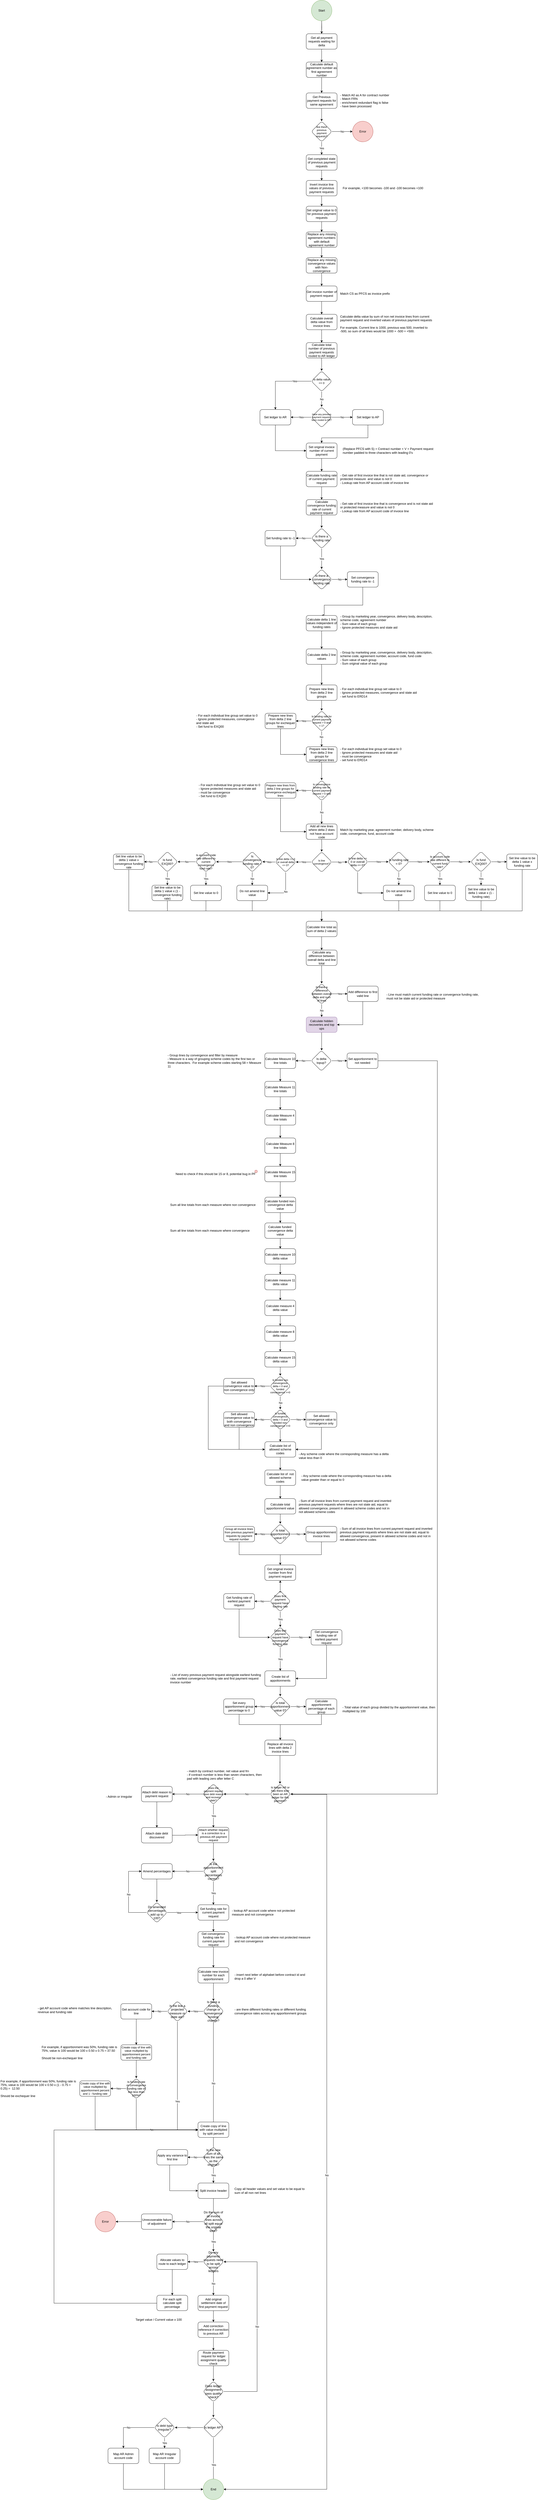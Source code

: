 <mxfile version="21.1.8" type="github">
  <diagram name="Page-1" id="wW1m3Rc3jWvj9a-EmoBQ">
    <mxGraphModel dx="3543" dy="1028" grid="1" gridSize="10" guides="1" tooltips="1" connect="1" arrows="1" fold="1" page="1" pageScale="1" pageWidth="850" pageHeight="1100" math="0" shadow="0">
      <root>
        <mxCell id="0" />
        <mxCell id="1" parent="0" />
        <mxCell id="zlxSxtjMz5FKKWCkhXzY-1" value="" style="edgeStyle=orthogonalEdgeStyle;rounded=0;orthogonalLoop=1;jettySize=auto;html=1;" edge="1" parent="1" source="_v3G_Rp7L3uwOA6iTtzw-1" target="_v3G_Rp7L3uwOA6iTtzw-12">
          <mxGeometry relative="1" as="geometry" />
        </mxCell>
        <mxCell id="_v3G_Rp7L3uwOA6iTtzw-1" value="Start" style="ellipse;whiteSpace=wrap;html=1;aspect=fixed;fillColor=#d5e8d4;strokeColor=#82b366;" parent="1" vertex="1">
          <mxGeometry x="360" y="420" width="80" height="80" as="geometry" />
        </mxCell>
        <mxCell id="_v3G_Rp7L3uwOA6iTtzw-13" value="" style="edgeStyle=orthogonalEdgeStyle;rounded=0;orthogonalLoop=1;jettySize=auto;html=1;" parent="1" target="_v3G_Rp7L3uwOA6iTtzw-12" edge="1">
          <mxGeometry relative="1" as="geometry">
            <mxPoint x="400" y="500" as="sourcePoint" />
          </mxGeometry>
        </mxCell>
        <mxCell id="_v3G_Rp7L3uwOA6iTtzw-16" value="" style="edgeStyle=orthogonalEdgeStyle;rounded=0;orthogonalLoop=1;jettySize=auto;html=1;" parent="1" source="_v3G_Rp7L3uwOA6iTtzw-12" target="_v3G_Rp7L3uwOA6iTtzw-15" edge="1">
          <mxGeometry relative="1" as="geometry" />
        </mxCell>
        <mxCell id="_v3G_Rp7L3uwOA6iTtzw-12" value="Get all payment requests waiting for delta" style="whiteSpace=wrap;html=1;rounded=1;" parent="1" vertex="1">
          <mxGeometry x="340" y="550" width="120" height="60" as="geometry" />
        </mxCell>
        <mxCell id="_v3G_Rp7L3uwOA6iTtzw-18" value="" style="edgeStyle=orthogonalEdgeStyle;rounded=0;orthogonalLoop=1;jettySize=auto;html=1;" parent="1" source="_v3G_Rp7L3uwOA6iTtzw-15" target="_v3G_Rp7L3uwOA6iTtzw-17" edge="1">
          <mxGeometry relative="1" as="geometry" />
        </mxCell>
        <mxCell id="_v3G_Rp7L3uwOA6iTtzw-15" value="Calculate default agreement number as first agreement number" style="whiteSpace=wrap;html=1;rounded=1;" parent="1" vertex="1">
          <mxGeometry x="340" y="660" width="120" height="60" as="geometry" />
        </mxCell>
        <mxCell id="_v3G_Rp7L3uwOA6iTtzw-21" value="" style="edgeStyle=orthogonalEdgeStyle;rounded=0;orthogonalLoop=1;jettySize=auto;html=1;" parent="1" source="_v3G_Rp7L3uwOA6iTtzw-17" target="_v3G_Rp7L3uwOA6iTtzw-20" edge="1">
          <mxGeometry relative="1" as="geometry" />
        </mxCell>
        <mxCell id="_v3G_Rp7L3uwOA6iTtzw-17" value="Get Previous payment requests for same agreement" style="whiteSpace=wrap;html=1;rounded=1;" parent="1" vertex="1">
          <mxGeometry x="340" y="780" width="120" height="60" as="geometry" />
        </mxCell>
        <mxCell id="_v3G_Rp7L3uwOA6iTtzw-19" value="- Match A0 as A for contract number&lt;br&gt;- Match FRN&lt;br&gt;- enrichment redundant flag is false&lt;br&gt;- have been processed" style="text;html=1;strokeColor=none;fillColor=none;align=left;verticalAlign=middle;whiteSpace=wrap;rounded=0;" parent="1" vertex="1">
          <mxGeometry x="470" y="795" width="370" height="30" as="geometry" />
        </mxCell>
        <mxCell id="_v3G_Rp7L3uwOA6iTtzw-23" value="No" style="edgeStyle=orthogonalEdgeStyle;rounded=0;orthogonalLoop=1;jettySize=auto;html=1;" parent="1" source="_v3G_Rp7L3uwOA6iTtzw-20" target="_v3G_Rp7L3uwOA6iTtzw-22" edge="1">
          <mxGeometry relative="1" as="geometry" />
        </mxCell>
        <mxCell id="_v3G_Rp7L3uwOA6iTtzw-25" value="Yes" style="edgeStyle=orthogonalEdgeStyle;rounded=0;orthogonalLoop=1;jettySize=auto;html=1;" parent="1" source="_v3G_Rp7L3uwOA6iTtzw-20" target="_v3G_Rp7L3uwOA6iTtzw-24" edge="1">
          <mxGeometry relative="1" as="geometry" />
        </mxCell>
        <mxCell id="_v3G_Rp7L3uwOA6iTtzw-20" value="Are there previous payment requests?" style="rhombus;whiteSpace=wrap;html=1;rounded=1;fontSize=10;" parent="1" vertex="1">
          <mxGeometry x="360" y="890" width="80" height="80" as="geometry" />
        </mxCell>
        <mxCell id="_v3G_Rp7L3uwOA6iTtzw-22" value="Error" style="ellipse;whiteSpace=wrap;html=1;rounded=1;fillColor=#f8cecc;strokeColor=#b85450;" parent="1" vertex="1">
          <mxGeometry x="520" y="890" width="80" height="80" as="geometry" />
        </mxCell>
        <mxCell id="_v3G_Rp7L3uwOA6iTtzw-27" value="" style="edgeStyle=orthogonalEdgeStyle;rounded=0;orthogonalLoop=1;jettySize=auto;html=1;" parent="1" source="_v3G_Rp7L3uwOA6iTtzw-24" target="_v3G_Rp7L3uwOA6iTtzw-26" edge="1">
          <mxGeometry relative="1" as="geometry" />
        </mxCell>
        <mxCell id="_v3G_Rp7L3uwOA6iTtzw-24" value="Get completed state of previous payment requests" style="whiteSpace=wrap;html=1;rounded=1;" parent="1" vertex="1">
          <mxGeometry x="340" y="1020" width="120" height="60" as="geometry" />
        </mxCell>
        <mxCell id="_v3G_Rp7L3uwOA6iTtzw-83" style="edgeStyle=orthogonalEdgeStyle;rounded=0;orthogonalLoop=1;jettySize=auto;html=1;entryX=0.5;entryY=0;entryDx=0;entryDy=0;" parent="1" source="_v3G_Rp7L3uwOA6iTtzw-26" target="_v3G_Rp7L3uwOA6iTtzw-82" edge="1">
          <mxGeometry relative="1" as="geometry" />
        </mxCell>
        <mxCell id="_v3G_Rp7L3uwOA6iTtzw-26" value="Invert invoice line values of previous payment requests" style="whiteSpace=wrap;html=1;rounded=1;" parent="1" vertex="1">
          <mxGeometry x="340" y="1120" width="120" height="60" as="geometry" />
        </mxCell>
        <mxCell id="_v3G_Rp7L3uwOA6iTtzw-28" value="Match CS as PFCS as invoice prefix" style="text;html=1;strokeColor=none;fillColor=none;align=left;verticalAlign=middle;whiteSpace=wrap;rounded=0;" parent="1" vertex="1">
          <mxGeometry x="470" y="1545" width="370" height="30" as="geometry" />
        </mxCell>
        <mxCell id="_v3G_Rp7L3uwOA6iTtzw-32" value="" style="edgeStyle=orthogonalEdgeStyle;rounded=0;orthogonalLoop=1;jettySize=auto;html=1;" parent="1" source="_v3G_Rp7L3uwOA6iTtzw-29" target="_v3G_Rp7L3uwOA6iTtzw-31" edge="1">
          <mxGeometry relative="1" as="geometry" />
        </mxCell>
        <mxCell id="_v3G_Rp7L3uwOA6iTtzw-29" value="Replace any missing agreement numbers with default agreement number" style="whiteSpace=wrap;html=1;rounded=1;" parent="1" vertex="1">
          <mxGeometry x="340" y="1320" width="120" height="60" as="geometry" />
        </mxCell>
        <mxCell id="_v3G_Rp7L3uwOA6iTtzw-34" value="" style="edgeStyle=orthogonalEdgeStyle;rounded=0;orthogonalLoop=1;jettySize=auto;html=1;" parent="1" source="_v3G_Rp7L3uwOA6iTtzw-31" target="_v3G_Rp7L3uwOA6iTtzw-33" edge="1">
          <mxGeometry relative="1" as="geometry" />
        </mxCell>
        <mxCell id="_v3G_Rp7L3uwOA6iTtzw-31" value="Replace any missing convergence values with Non-convergence" style="whiteSpace=wrap;html=1;rounded=1;" parent="1" vertex="1">
          <mxGeometry x="340" y="1420" width="120" height="60" as="geometry" />
        </mxCell>
        <mxCell id="_v3G_Rp7L3uwOA6iTtzw-39" value="" style="edgeStyle=orthogonalEdgeStyle;rounded=0;orthogonalLoop=1;jettySize=auto;html=1;" parent="1" source="_v3G_Rp7L3uwOA6iTtzw-33" target="_v3G_Rp7L3uwOA6iTtzw-38" edge="1">
          <mxGeometry relative="1" as="geometry" />
        </mxCell>
        <mxCell id="_v3G_Rp7L3uwOA6iTtzw-33" value="Get invoice number of payment request" style="whiteSpace=wrap;html=1;rounded=1;" parent="1" vertex="1">
          <mxGeometry x="340" y="1530" width="120" height="60" as="geometry" />
        </mxCell>
        <mxCell id="_v3G_Rp7L3uwOA6iTtzw-37" value="&lt;br&gt;Calculate delta value by sum of non net invoice lines from current payment request and inverted values of previous payment requests&lt;br&gt;&lt;br&gt;For example, Current line is 1000, previous was 500, inverted to -500, so sum of all lines would be 1000 + -500 = +500." style="text;html=1;strokeColor=none;fillColor=none;align=left;verticalAlign=middle;whiteSpace=wrap;rounded=0;" parent="1" vertex="1">
          <mxGeometry x="470" y="1655" width="370" height="30" as="geometry" />
        </mxCell>
        <mxCell id="_v3G_Rp7L3uwOA6iTtzw-42" value="" style="edgeStyle=orthogonalEdgeStyle;rounded=0;orthogonalLoop=1;jettySize=auto;html=1;" parent="1" source="_v3G_Rp7L3uwOA6iTtzw-38" target="_v3G_Rp7L3uwOA6iTtzw-41" edge="1">
          <mxGeometry relative="1" as="geometry" />
        </mxCell>
        <mxCell id="_v3G_Rp7L3uwOA6iTtzw-38" value="Calculate overall delta value from invoice lines" style="whiteSpace=wrap;html=1;rounded=1;fontSize=12;" parent="1" vertex="1">
          <mxGeometry x="340" y="1640" width="120" height="60" as="geometry" />
        </mxCell>
        <mxCell id="_v3G_Rp7L3uwOA6iTtzw-40" value="For example, +100 becomes -100 and -100 becomes +100" style="text;html=1;strokeColor=none;fillColor=none;align=left;verticalAlign=middle;whiteSpace=wrap;rounded=0;" parent="1" vertex="1">
          <mxGeometry x="480" y="1135" width="370" height="30" as="geometry" />
        </mxCell>
        <mxCell id="_v3G_Rp7L3uwOA6iTtzw-47" value="" style="edgeStyle=orthogonalEdgeStyle;rounded=0;orthogonalLoop=1;jettySize=auto;html=1;" parent="1" source="_v3G_Rp7L3uwOA6iTtzw-41" target="_v3G_Rp7L3uwOA6iTtzw-46" edge="1">
          <mxGeometry relative="1" as="geometry" />
        </mxCell>
        <mxCell id="_v3G_Rp7L3uwOA6iTtzw-41" value="Calculate total number of previous payment requests routed to AR ledger" style="whiteSpace=wrap;html=1;rounded=1;fontSize=12;" parent="1" vertex="1">
          <mxGeometry x="340" y="1750" width="120" height="60" as="geometry" />
        </mxCell>
        <mxCell id="_v3G_Rp7L3uwOA6iTtzw-49" value="Yes" style="edgeStyle=orthogonalEdgeStyle;rounded=0;orthogonalLoop=1;jettySize=auto;html=1;" parent="1" source="_v3G_Rp7L3uwOA6iTtzw-46" target="_v3G_Rp7L3uwOA6iTtzw-48" edge="1">
          <mxGeometry x="-0.481" relative="1" as="geometry">
            <mxPoint as="offset" />
          </mxGeometry>
        </mxCell>
        <mxCell id="_v3G_Rp7L3uwOA6iTtzw-51" value="No" style="edgeStyle=orthogonalEdgeStyle;rounded=0;orthogonalLoop=1;jettySize=auto;html=1;" parent="1" source="_v3G_Rp7L3uwOA6iTtzw-46" target="_v3G_Rp7L3uwOA6iTtzw-50" edge="1">
          <mxGeometry relative="1" as="geometry" />
        </mxCell>
        <mxCell id="_v3G_Rp7L3uwOA6iTtzw-46" value="Is delta value &amp;lt;= 0" style="rhombus;whiteSpace=wrap;html=1;rounded=1;fontSize=11;" parent="1" vertex="1">
          <mxGeometry x="360" y="1860" width="80" height="80" as="geometry" />
        </mxCell>
        <mxCell id="_v3G_Rp7L3uwOA6iTtzw-57" style="edgeStyle=orthogonalEdgeStyle;rounded=0;orthogonalLoop=1;jettySize=auto;html=1;entryX=0;entryY=0.5;entryDx=0;entryDy=0;" parent="1" source="_v3G_Rp7L3uwOA6iTtzw-48" target="_v3G_Rp7L3uwOA6iTtzw-55" edge="1">
          <mxGeometry relative="1" as="geometry">
            <Array as="points">
              <mxPoint x="220" y="2170" />
            </Array>
          </mxGeometry>
        </mxCell>
        <mxCell id="_v3G_Rp7L3uwOA6iTtzw-48" value="Set ledger to AR" style="whiteSpace=wrap;html=1;rounded=1;" parent="1" vertex="1">
          <mxGeometry x="160" y="2010" width="120" height="60" as="geometry" />
        </mxCell>
        <mxCell id="_v3G_Rp7L3uwOA6iTtzw-52" value="Yes" style="edgeStyle=orthogonalEdgeStyle;rounded=0;orthogonalLoop=1;jettySize=auto;html=1;" parent="1" source="_v3G_Rp7L3uwOA6iTtzw-50" target="_v3G_Rp7L3uwOA6iTtzw-48" edge="1">
          <mxGeometry relative="1" as="geometry" />
        </mxCell>
        <mxCell id="_v3G_Rp7L3uwOA6iTtzw-54" value="No" style="edgeStyle=orthogonalEdgeStyle;rounded=0;orthogonalLoop=1;jettySize=auto;html=1;" parent="1" source="_v3G_Rp7L3uwOA6iTtzw-50" target="_v3G_Rp7L3uwOA6iTtzw-53" edge="1">
          <mxGeometry relative="1" as="geometry" />
        </mxCell>
        <mxCell id="_v3G_Rp7L3uwOA6iTtzw-50" value="Have any previous payment requests been routed to AR?" style="rhombus;whiteSpace=wrap;html=1;rounded=1;fontSize=9;" parent="1" vertex="1">
          <mxGeometry x="360" y="2000" width="80" height="80" as="geometry" />
        </mxCell>
        <mxCell id="_v3G_Rp7L3uwOA6iTtzw-56" value="" style="edgeStyle=orthogonalEdgeStyle;rounded=0;orthogonalLoop=1;jettySize=auto;html=1;" parent="1" source="_v3G_Rp7L3uwOA6iTtzw-53" target="_v3G_Rp7L3uwOA6iTtzw-55" edge="1">
          <mxGeometry relative="1" as="geometry">
            <Array as="points">
              <mxPoint x="580" y="2120" />
              <mxPoint x="400" y="2120" />
            </Array>
          </mxGeometry>
        </mxCell>
        <mxCell id="_v3G_Rp7L3uwOA6iTtzw-53" value="Set ledger to AP" style="whiteSpace=wrap;html=1;rounded=1;" parent="1" vertex="1">
          <mxGeometry x="520" y="2010" width="120" height="60" as="geometry" />
        </mxCell>
        <mxCell id="_v3G_Rp7L3uwOA6iTtzw-60" value="" style="edgeStyle=orthogonalEdgeStyle;rounded=0;orthogonalLoop=1;jettySize=auto;html=1;" parent="1" source="_v3G_Rp7L3uwOA6iTtzw-55" target="_v3G_Rp7L3uwOA6iTtzw-59" edge="1">
          <mxGeometry relative="1" as="geometry" />
        </mxCell>
        <mxCell id="_v3G_Rp7L3uwOA6iTtzw-55" value="Set original invoice number of current payment" style="whiteSpace=wrap;html=1;rounded=1;" parent="1" vertex="1">
          <mxGeometry x="340" y="2140" width="120" height="60" as="geometry" />
        </mxCell>
        <mxCell id="_v3G_Rp7L3uwOA6iTtzw-58" value="(Replace PFCS with S) + Contract number + V + Payment request number padded to three characters with leading 0&#39;s" style="text;html=1;strokeColor=none;fillColor=none;align=left;verticalAlign=middle;whiteSpace=wrap;rounded=0;" parent="1" vertex="1">
          <mxGeometry x="480" y="2155" width="370" height="30" as="geometry" />
        </mxCell>
        <mxCell id="_v3G_Rp7L3uwOA6iTtzw-63" value="" style="edgeStyle=orthogonalEdgeStyle;rounded=0;orthogonalLoop=1;jettySize=auto;html=1;" parent="1" source="_v3G_Rp7L3uwOA6iTtzw-59" target="_v3G_Rp7L3uwOA6iTtzw-62" edge="1">
          <mxGeometry relative="1" as="geometry" />
        </mxCell>
        <mxCell id="_v3G_Rp7L3uwOA6iTtzw-59" value="Calculate funding rate of current payment request" style="whiteSpace=wrap;html=1;rounded=1;" parent="1" vertex="1">
          <mxGeometry x="340" y="2250" width="120" height="60" as="geometry" />
        </mxCell>
        <mxCell id="_v3G_Rp7L3uwOA6iTtzw-61" value="- Get rate of first invoice line that is not state aid, convergence or protected measure&amp;nbsp; and value is not 0&lt;br&gt;- Lookup rate from AP account code of invoice line" style="text;html=1;strokeColor=none;fillColor=none;align=left;verticalAlign=middle;whiteSpace=wrap;rounded=0;" parent="1" vertex="1">
          <mxGeometry x="470" y="2265" width="370" height="30" as="geometry" />
        </mxCell>
        <mxCell id="_v3G_Rp7L3uwOA6iTtzw-66" value="" style="edgeStyle=orthogonalEdgeStyle;rounded=0;orthogonalLoop=1;jettySize=auto;html=1;" parent="1" source="_v3G_Rp7L3uwOA6iTtzw-62" target="_v3G_Rp7L3uwOA6iTtzw-65" edge="1">
          <mxGeometry relative="1" as="geometry" />
        </mxCell>
        <mxCell id="_v3G_Rp7L3uwOA6iTtzw-62" value="Calculate convergence funding rate of current payment request" style="whiteSpace=wrap;html=1;rounded=1;" parent="1" vertex="1">
          <mxGeometry x="340" y="2360" width="120" height="60" as="geometry" />
        </mxCell>
        <mxCell id="_v3G_Rp7L3uwOA6iTtzw-64" value="- Get rate of first invoice line that is convergence and is not state aid or protected measure and value is not 0&lt;br&gt;- Lookup rate from AP account code of invoice line" style="text;html=1;strokeColor=none;fillColor=none;align=left;verticalAlign=middle;whiteSpace=wrap;rounded=0;" parent="1" vertex="1">
          <mxGeometry x="470" y="2375" width="370" height="30" as="geometry" />
        </mxCell>
        <mxCell id="_v3G_Rp7L3uwOA6iTtzw-68" value="No" style="edgeStyle=orthogonalEdgeStyle;rounded=0;orthogonalLoop=1;jettySize=auto;html=1;" parent="1" source="_v3G_Rp7L3uwOA6iTtzw-65" target="_v3G_Rp7L3uwOA6iTtzw-67" edge="1">
          <mxGeometry relative="1" as="geometry" />
        </mxCell>
        <mxCell id="_v3G_Rp7L3uwOA6iTtzw-70" value="Yes" style="edgeStyle=orthogonalEdgeStyle;rounded=0;orthogonalLoop=1;jettySize=auto;html=1;" parent="1" source="_v3G_Rp7L3uwOA6iTtzw-65" target="_v3G_Rp7L3uwOA6iTtzw-69" edge="1">
          <mxGeometry relative="1" as="geometry" />
        </mxCell>
        <mxCell id="_v3G_Rp7L3uwOA6iTtzw-65" value="Is there a funding rate" style="rhombus;whiteSpace=wrap;html=1;rounded=1;" parent="1" vertex="1">
          <mxGeometry x="360" y="2470" width="80" height="80" as="geometry" />
        </mxCell>
        <mxCell id="_v3G_Rp7L3uwOA6iTtzw-73" style="edgeStyle=orthogonalEdgeStyle;rounded=0;orthogonalLoop=1;jettySize=auto;html=1;entryX=0;entryY=0.5;entryDx=0;entryDy=0;" parent="1" source="_v3G_Rp7L3uwOA6iTtzw-67" target="_v3G_Rp7L3uwOA6iTtzw-69" edge="1">
          <mxGeometry relative="1" as="geometry">
            <Array as="points">
              <mxPoint x="240" y="2670" />
            </Array>
          </mxGeometry>
        </mxCell>
        <mxCell id="_v3G_Rp7L3uwOA6iTtzw-67" value="Set funding rate to -1" style="whiteSpace=wrap;html=1;rounded=1;" parent="1" vertex="1">
          <mxGeometry x="180" y="2480" width="120" height="60" as="geometry" />
        </mxCell>
        <mxCell id="_v3G_Rp7L3uwOA6iTtzw-72" value="No" style="edgeStyle=orthogonalEdgeStyle;rounded=0;orthogonalLoop=1;jettySize=auto;html=1;" parent="1" source="_v3G_Rp7L3uwOA6iTtzw-69" target="_v3G_Rp7L3uwOA6iTtzw-71" edge="1">
          <mxGeometry relative="1" as="geometry" />
        </mxCell>
        <mxCell id="_v3G_Rp7L3uwOA6iTtzw-69" value="Is there a convergence funding rate" style="rhombus;whiteSpace=wrap;html=1;rounded=1;" parent="1" vertex="1">
          <mxGeometry x="360" y="2630" width="80" height="80" as="geometry" />
        </mxCell>
        <mxCell id="_v3G_Rp7L3uwOA6iTtzw-75" value="" style="edgeStyle=orthogonalEdgeStyle;rounded=0;orthogonalLoop=1;jettySize=auto;html=1;entryX=0.5;entryY=0;entryDx=0;entryDy=0;" parent="1" source="_v3G_Rp7L3uwOA6iTtzw-71" target="_v3G_Rp7L3uwOA6iTtzw-74" edge="1">
          <mxGeometry relative="1" as="geometry">
            <Array as="points">
              <mxPoint x="560" y="2770" />
              <mxPoint x="410" y="2770" />
            </Array>
          </mxGeometry>
        </mxCell>
        <mxCell id="_v3G_Rp7L3uwOA6iTtzw-71" value="Set convergence funding rate to -1" style="whiteSpace=wrap;html=1;rounded=1;" parent="1" vertex="1">
          <mxGeometry x="500" y="2640" width="120" height="60" as="geometry" />
        </mxCell>
        <mxCell id="_v3G_Rp7L3uwOA6iTtzw-79" value="" style="edgeStyle=orthogonalEdgeStyle;rounded=0;orthogonalLoop=1;jettySize=auto;html=1;" parent="1" source="_v3G_Rp7L3uwOA6iTtzw-74" target="_v3G_Rp7L3uwOA6iTtzw-77" edge="1">
          <mxGeometry relative="1" as="geometry" />
        </mxCell>
        <mxCell id="_v3G_Rp7L3uwOA6iTtzw-74" value="Calculate delta 1 line values independent of funding rates" style="whiteSpace=wrap;html=1;rounded=1;" parent="1" vertex="1">
          <mxGeometry x="340" y="2810" width="120" height="60" as="geometry" />
        </mxCell>
        <mxCell id="_v3G_Rp7L3uwOA6iTtzw-76" value="- Group by marketing year, convergence, delivery body, description, scheme code, agreement number&lt;br&gt;- Sum value of each group&lt;br&gt;- Ignore protected measures and state aid" style="text;html=1;strokeColor=none;fillColor=none;align=left;verticalAlign=middle;whiteSpace=wrap;rounded=0;" parent="1" vertex="1">
          <mxGeometry x="470" y="2820" width="370" height="30" as="geometry" />
        </mxCell>
        <mxCell id="_v3G_Rp7L3uwOA6iTtzw-86" value="" style="edgeStyle=orthogonalEdgeStyle;rounded=0;orthogonalLoop=1;jettySize=auto;html=1;" parent="1" source="_v3G_Rp7L3uwOA6iTtzw-77" target="_v3G_Rp7L3uwOA6iTtzw-85" edge="1">
          <mxGeometry relative="1" as="geometry" />
        </mxCell>
        <mxCell id="_v3G_Rp7L3uwOA6iTtzw-77" value="Calculate delta 2 line values" style="whiteSpace=wrap;html=1;rounded=1;" parent="1" vertex="1">
          <mxGeometry x="340" y="2940" width="120" height="60" as="geometry" />
        </mxCell>
        <mxCell id="_v3G_Rp7L3uwOA6iTtzw-78" value="- Group by marketing year, convergence, delivery body, description, scheme code, agreement number, account code, fund code&lt;br&gt;- Sum value of each group&lt;br&gt;- Sum original value of each group" style="text;html=1;strokeColor=none;fillColor=none;align=left;verticalAlign=middle;whiteSpace=wrap;rounded=0;" parent="1" vertex="1">
          <mxGeometry x="470" y="2960" width="370" height="30" as="geometry" />
        </mxCell>
        <mxCell id="_v3G_Rp7L3uwOA6iTtzw-84" style="edgeStyle=orthogonalEdgeStyle;rounded=0;orthogonalLoop=1;jettySize=auto;html=1;" parent="1" source="_v3G_Rp7L3uwOA6iTtzw-82" target="_v3G_Rp7L3uwOA6iTtzw-29" edge="1">
          <mxGeometry relative="1" as="geometry" />
        </mxCell>
        <mxCell id="_v3G_Rp7L3uwOA6iTtzw-82" value="Set original value to 0 for previous payment requests" style="rounded=1;whiteSpace=wrap;html=1;" parent="1" vertex="1">
          <mxGeometry x="340" y="1220" width="120" height="60" as="geometry" />
        </mxCell>
        <mxCell id="_v3G_Rp7L3uwOA6iTtzw-90" value="" style="edgeStyle=orthogonalEdgeStyle;rounded=0;orthogonalLoop=1;jettySize=auto;html=1;" parent="1" source="_v3G_Rp7L3uwOA6iTtzw-85" target="_v3G_Rp7L3uwOA6iTtzw-89" edge="1">
          <mxGeometry relative="1" as="geometry" />
        </mxCell>
        <mxCell id="_v3G_Rp7L3uwOA6iTtzw-85" value="Prepare new lines from delta 2 line groups" style="whiteSpace=wrap;html=1;rounded=1;" parent="1" vertex="1">
          <mxGeometry x="340" y="3080" width="120" height="60" as="geometry" />
        </mxCell>
        <mxCell id="_v3G_Rp7L3uwOA6iTtzw-88" value="- For each individual line group set value to 0&lt;br style=&quot;border-color: var(--border-color);&quot;&gt;- Ignore protected measures, convergence and state aid&lt;br&gt;- set fund to ERD14" style="text;html=1;strokeColor=none;fillColor=none;align=left;verticalAlign=middle;whiteSpace=wrap;rounded=0;" parent="1" vertex="1">
          <mxGeometry x="470" y="3095" width="370" height="30" as="geometry" />
        </mxCell>
        <mxCell id="_v3G_Rp7L3uwOA6iTtzw-92" value="Yes" style="edgeStyle=orthogonalEdgeStyle;rounded=0;orthogonalLoop=1;jettySize=auto;html=1;" parent="1" source="_v3G_Rp7L3uwOA6iTtzw-89" target="_v3G_Rp7L3uwOA6iTtzw-91" edge="1">
          <mxGeometry relative="1" as="geometry" />
        </mxCell>
        <mxCell id="_v3G_Rp7L3uwOA6iTtzw-95" value="" style="edgeStyle=orthogonalEdgeStyle;rounded=0;orthogonalLoop=1;jettySize=auto;html=1;" parent="1" source="_v3G_Rp7L3uwOA6iTtzw-89" target="_v3G_Rp7L3uwOA6iTtzw-94" edge="1">
          <mxGeometry relative="1" as="geometry" />
        </mxCell>
        <mxCell id="_v3G_Rp7L3uwOA6iTtzw-96" value="No" style="edgeLabel;html=1;align=center;verticalAlign=middle;resizable=0;points=[];" parent="_v3G_Rp7L3uwOA6iTtzw-95" vertex="1" connectable="0">
          <mxGeometry x="-0.267" y="-1" relative="1" as="geometry">
            <mxPoint as="offset" />
          </mxGeometry>
        </mxCell>
        <mxCell id="_v3G_Rp7L3uwOA6iTtzw-89" value="Is funding rate for current payment request &amp;gt; 0 and &amp;lt; 1?" style="rhombus;whiteSpace=wrap;html=1;rounded=1;fontSize=10;" parent="1" vertex="1">
          <mxGeometry x="360" y="3180" width="80" height="80" as="geometry" />
        </mxCell>
        <mxCell id="_v3G_Rp7L3uwOA6iTtzw-97" style="edgeStyle=orthogonalEdgeStyle;rounded=0;orthogonalLoop=1;jettySize=auto;html=1;entryX=0;entryY=0.5;entryDx=0;entryDy=0;" parent="1" source="_v3G_Rp7L3uwOA6iTtzw-91" target="_v3G_Rp7L3uwOA6iTtzw-94" edge="1">
          <mxGeometry relative="1" as="geometry">
            <Array as="points">
              <mxPoint x="240" y="3350" />
            </Array>
          </mxGeometry>
        </mxCell>
        <mxCell id="_v3G_Rp7L3uwOA6iTtzw-91" value="Prepare new lines from delta 2 line groups for exchequer lines" style="whiteSpace=wrap;html=1;rounded=1;" parent="1" vertex="1">
          <mxGeometry x="180" y="3190" width="120" height="60" as="geometry" />
        </mxCell>
        <mxCell id="_v3G_Rp7L3uwOA6iTtzw-93" value="- For each individual line group set value to 0&lt;br style=&quot;border-color: var(--border-color);&quot;&gt;- Ignore protected measures, convergence and state aid&lt;br&gt;- Set fund to EXQ00" style="text;html=1;strokeColor=none;fillColor=none;align=left;verticalAlign=middle;whiteSpace=wrap;rounded=0;" parent="1" vertex="1">
          <mxGeometry x="-90" y="3205" width="250" height="30" as="geometry" />
        </mxCell>
        <mxCell id="_v3G_Rp7L3uwOA6iTtzw-100" value="" style="edgeStyle=orthogonalEdgeStyle;rounded=0;orthogonalLoop=1;jettySize=auto;html=1;" parent="1" source="_v3G_Rp7L3uwOA6iTtzw-94" target="_v3G_Rp7L3uwOA6iTtzw-99" edge="1">
          <mxGeometry relative="1" as="geometry" />
        </mxCell>
        <mxCell id="_v3G_Rp7L3uwOA6iTtzw-94" value="Prepare new lines from delta 2 line groups for convergence lines" style="whiteSpace=wrap;html=1;rounded=1;" parent="1" vertex="1">
          <mxGeometry x="340" y="3320" width="120" height="60" as="geometry" />
        </mxCell>
        <mxCell id="_v3G_Rp7L3uwOA6iTtzw-98" value="- For each individual line group set value to 0&lt;br style=&quot;border-color: var(--border-color);&quot;&gt;- Ignore protected measures and state aid&lt;br&gt;- must be convergence&lt;br&gt;- set fund to ERD14" style="text;html=1;strokeColor=none;fillColor=none;align=left;verticalAlign=middle;whiteSpace=wrap;rounded=0;" parent="1" vertex="1">
          <mxGeometry x="470" y="3335" width="370" height="30" as="geometry" />
        </mxCell>
        <mxCell id="_v3G_Rp7L3uwOA6iTtzw-102" value="Yes" style="edgeStyle=orthogonalEdgeStyle;rounded=0;orthogonalLoop=1;jettySize=auto;html=1;" parent="1" source="_v3G_Rp7L3uwOA6iTtzw-99" target="_v3G_Rp7L3uwOA6iTtzw-101" edge="1">
          <mxGeometry relative="1" as="geometry" />
        </mxCell>
        <mxCell id="_v3G_Rp7L3uwOA6iTtzw-105" value="No" style="edgeStyle=orthogonalEdgeStyle;rounded=0;orthogonalLoop=1;jettySize=auto;html=1;" parent="1" source="_v3G_Rp7L3uwOA6iTtzw-99" target="_v3G_Rp7L3uwOA6iTtzw-104" edge="1">
          <mxGeometry relative="1" as="geometry" />
        </mxCell>
        <mxCell id="_v3G_Rp7L3uwOA6iTtzw-99" value="Is convergence funding rate for current payment request &amp;gt; 0 and &amp;lt; 1?" style="rhombus;whiteSpace=wrap;html=1;rounded=1;fontSize=10;" parent="1" vertex="1">
          <mxGeometry x="360" y="3450" width="80" height="80" as="geometry" />
        </mxCell>
        <mxCell id="zlxSxtjMz5FKKWCkhXzY-2" style="edgeStyle=orthogonalEdgeStyle;rounded=0;orthogonalLoop=1;jettySize=auto;html=1;entryX=0;entryY=0.5;entryDx=0;entryDy=0;" edge="1" parent="1" source="_v3G_Rp7L3uwOA6iTtzw-101" target="_v3G_Rp7L3uwOA6iTtzw-104">
          <mxGeometry relative="1" as="geometry">
            <Array as="points">
              <mxPoint x="240" y="3650" />
            </Array>
          </mxGeometry>
        </mxCell>
        <mxCell id="_v3G_Rp7L3uwOA6iTtzw-101" value="Prepare new lines from delta 2 line groups for convergence exchequer lines" style="whiteSpace=wrap;html=1;rounded=1;fontSize=11;" parent="1" vertex="1">
          <mxGeometry x="180" y="3460" width="120" height="60" as="geometry" />
        </mxCell>
        <mxCell id="_v3G_Rp7L3uwOA6iTtzw-103" value="- For each individual line group set value to 0&lt;br style=&quot;border-color: var(--border-color);&quot;&gt;- Ignore protected measures and state aid&lt;br&gt;- must be convergence&lt;br&gt;- Set fund to EXQ00" style="text;html=1;strokeColor=none;fillColor=none;align=left;verticalAlign=middle;whiteSpace=wrap;rounded=0;" parent="1" vertex="1">
          <mxGeometry x="-80" y="3475" width="250" height="30" as="geometry" />
        </mxCell>
        <mxCell id="_v3G_Rp7L3uwOA6iTtzw-104" value="Add all new lines where delta 2 does not have account code" style="whiteSpace=wrap;html=1;rounded=1;" parent="1" vertex="1">
          <mxGeometry x="340" y="3620" width="120" height="60" as="geometry" />
        </mxCell>
        <mxCell id="_v3G_Rp7L3uwOA6iTtzw-106" value="Match by marketing year, agreement number, delivery body, scheme code, convergence, fund, account code" style="text;html=1;strokeColor=none;fillColor=none;align=left;verticalAlign=middle;whiteSpace=wrap;rounded=0;" parent="1" vertex="1">
          <mxGeometry x="470" y="3635" width="370" height="30" as="geometry" />
        </mxCell>
        <mxCell id="_v3G_Rp7L3uwOA6iTtzw-110" value="" style="edgeStyle=orthogonalEdgeStyle;rounded=0;orthogonalLoop=1;jettySize=auto;html=1;" parent="1" target="_v3G_Rp7L3uwOA6iTtzw-109" edge="1">
          <mxGeometry relative="1" as="geometry">
            <mxPoint x="400" y="3680" as="sourcePoint" />
          </mxGeometry>
        </mxCell>
        <mxCell id="_v3G_Rp7L3uwOA6iTtzw-112" value="Yes" style="edgeStyle=orthogonalEdgeStyle;rounded=0;orthogonalLoop=1;jettySize=auto;html=1;" parent="1" source="_v3G_Rp7L3uwOA6iTtzw-109" edge="1">
          <mxGeometry relative="1" as="geometry">
            <mxPoint x="300" y="3768" as="targetPoint" />
          </mxGeometry>
        </mxCell>
        <mxCell id="_v3G_Rp7L3uwOA6iTtzw-114" value="No" style="edgeStyle=orthogonalEdgeStyle;rounded=0;orthogonalLoop=1;jettySize=auto;html=1;" parent="1" source="_v3G_Rp7L3uwOA6iTtzw-109" edge="1">
          <mxGeometry relative="1" as="geometry">
            <mxPoint x="500" y="3768" as="targetPoint" />
          </mxGeometry>
        </mxCell>
        <mxCell id="_v3G_Rp7L3uwOA6iTtzw-109" value="Is line convergence?" style="rhombus;whiteSpace=wrap;html=1;rounded=1;fontSize=10;" parent="1" vertex="1">
          <mxGeometry x="360" y="3728" width="80" height="80" as="geometry" />
        </mxCell>
        <mxCell id="_v3G_Rp7L3uwOA6iTtzw-117" value="Yes" style="edgeStyle=orthogonalEdgeStyle;rounded=0;orthogonalLoop=1;jettySize=auto;html=1;" parent="1" source="_v3G_Rp7L3uwOA6iTtzw-115" target="_v3G_Rp7L3uwOA6iTtzw-116" edge="1">
          <mxGeometry relative="1" as="geometry" />
        </mxCell>
        <mxCell id="_v3G_Rp7L3uwOA6iTtzw-125" value="No" style="edgeStyle=orthogonalEdgeStyle;rounded=0;orthogonalLoop=1;jettySize=auto;html=1;entryX=0;entryY=0.5;entryDx=0;entryDy=0;" parent="1" source="_v3G_Rp7L3uwOA6iTtzw-115" target="_v3G_Rp7L3uwOA6iTtzw-120" edge="1">
          <mxGeometry relative="1" as="geometry">
            <Array as="points">
              <mxPoint x="540" y="3888" />
            </Array>
          </mxGeometry>
        </mxCell>
        <mxCell id="_v3G_Rp7L3uwOA6iTtzw-115" value="Is line delta &amp;gt;= 0 or overall delta &amp;lt;= 0?" style="rhombus;whiteSpace=wrap;html=1;rounded=1;fontSize=11;" parent="1" vertex="1">
          <mxGeometry x="500" y="3727" width="80" height="80" as="geometry" />
        </mxCell>
        <mxCell id="_v3G_Rp7L3uwOA6iTtzw-119" value="Yes" style="edgeStyle=orthogonalEdgeStyle;rounded=0;orthogonalLoop=1;jettySize=auto;html=1;" parent="1" source="_v3G_Rp7L3uwOA6iTtzw-116" target="_v3G_Rp7L3uwOA6iTtzw-118" edge="1">
          <mxGeometry relative="1" as="geometry" />
        </mxCell>
        <mxCell id="_v3G_Rp7L3uwOA6iTtzw-121" value="No" style="edgeStyle=orthogonalEdgeStyle;rounded=0;orthogonalLoop=1;jettySize=auto;html=1;" parent="1" source="_v3G_Rp7L3uwOA6iTtzw-116" target="_v3G_Rp7L3uwOA6iTtzw-120" edge="1">
          <mxGeometry relative="1" as="geometry" />
        </mxCell>
        <mxCell id="_v3G_Rp7L3uwOA6iTtzw-116" value="Is funding rate &amp;lt; 0?" style="rhombus;whiteSpace=wrap;html=1;rounded=1;" parent="1" vertex="1">
          <mxGeometry x="660" y="3727" width="80" height="80" as="geometry" />
        </mxCell>
        <mxCell id="_v3G_Rp7L3uwOA6iTtzw-127" value="Yes" style="edgeStyle=orthogonalEdgeStyle;rounded=0;orthogonalLoop=1;jettySize=auto;html=1;" parent="1" source="_v3G_Rp7L3uwOA6iTtzw-118" target="_v3G_Rp7L3uwOA6iTtzw-126" edge="1">
          <mxGeometry relative="1" as="geometry" />
        </mxCell>
        <mxCell id="_v3G_Rp7L3uwOA6iTtzw-129" value="No" style="edgeStyle=orthogonalEdgeStyle;rounded=0;orthogonalLoop=1;jettySize=auto;html=1;" parent="1" source="_v3G_Rp7L3uwOA6iTtzw-118" target="_v3G_Rp7L3uwOA6iTtzw-128" edge="1">
          <mxGeometry relative="1" as="geometry" />
        </mxCell>
        <mxCell id="_v3G_Rp7L3uwOA6iTtzw-118" value="Is account code rate different to current fund rate?" style="rhombus;whiteSpace=wrap;html=1;rounded=1;fontSize=11;" parent="1" vertex="1">
          <mxGeometry x="820" y="3727" width="80" height="80" as="geometry" />
        </mxCell>
        <mxCell id="_v3G_Rp7L3uwOA6iTtzw-160" style="edgeStyle=orthogonalEdgeStyle;rounded=0;orthogonalLoop=1;jettySize=auto;html=1;" parent="1" source="_v3G_Rp7L3uwOA6iTtzw-120" target="_v3G_Rp7L3uwOA6iTtzw-134" edge="1">
          <mxGeometry relative="1" as="geometry">
            <Array as="points">
              <mxPoint x="700" y="3958" />
              <mxPoint x="400" y="3958" />
            </Array>
          </mxGeometry>
        </mxCell>
        <mxCell id="_v3G_Rp7L3uwOA6iTtzw-120" value="Do not amend line value" style="whiteSpace=wrap;html=1;rounded=1;" parent="1" vertex="1">
          <mxGeometry x="640" y="3858" width="120" height="60" as="geometry" />
        </mxCell>
        <mxCell id="_v3G_Rp7L3uwOA6iTtzw-161" style="edgeStyle=orthogonalEdgeStyle;rounded=0;orthogonalLoop=1;jettySize=auto;html=1;" parent="1" source="_v3G_Rp7L3uwOA6iTtzw-126" target="_v3G_Rp7L3uwOA6iTtzw-134" edge="1">
          <mxGeometry relative="1" as="geometry">
            <Array as="points">
              <mxPoint x="860" y="3958" />
              <mxPoint x="400" y="3958" />
            </Array>
          </mxGeometry>
        </mxCell>
        <mxCell id="_v3G_Rp7L3uwOA6iTtzw-126" value="Set line value to 0" style="whiteSpace=wrap;html=1;rounded=1;" parent="1" vertex="1">
          <mxGeometry x="800" y="3858" width="120" height="60" as="geometry" />
        </mxCell>
        <mxCell id="_v3G_Rp7L3uwOA6iTtzw-131" value="Yes" style="edgeStyle=orthogonalEdgeStyle;rounded=0;orthogonalLoop=1;jettySize=auto;html=1;" parent="1" source="_v3G_Rp7L3uwOA6iTtzw-128" target="_v3G_Rp7L3uwOA6iTtzw-130" edge="1">
          <mxGeometry relative="1" as="geometry" />
        </mxCell>
        <mxCell id="_v3G_Rp7L3uwOA6iTtzw-133" value="No" style="edgeStyle=orthogonalEdgeStyle;rounded=0;orthogonalLoop=1;jettySize=auto;html=1;" parent="1" source="_v3G_Rp7L3uwOA6iTtzw-128" target="_v3G_Rp7L3uwOA6iTtzw-132" edge="1">
          <mxGeometry relative="1" as="geometry" />
        </mxCell>
        <mxCell id="_v3G_Rp7L3uwOA6iTtzw-128" value="Is fund EXQ00?" style="rhombus;whiteSpace=wrap;html=1;rounded=1;" parent="1" vertex="1">
          <mxGeometry x="980" y="3727" width="80" height="80" as="geometry" />
        </mxCell>
        <mxCell id="_v3G_Rp7L3uwOA6iTtzw-162" style="edgeStyle=orthogonalEdgeStyle;rounded=0;orthogonalLoop=1;jettySize=auto;html=1;entryX=0.5;entryY=0;entryDx=0;entryDy=0;" parent="1" source="_v3G_Rp7L3uwOA6iTtzw-130" target="_v3G_Rp7L3uwOA6iTtzw-134" edge="1">
          <mxGeometry relative="1" as="geometry">
            <Array as="points">
              <mxPoint x="1020" y="3958" />
              <mxPoint x="400" y="3958" />
            </Array>
          </mxGeometry>
        </mxCell>
        <mxCell id="_v3G_Rp7L3uwOA6iTtzw-130" value="Set line value to be delta 1 value x (1 - funding rate)" style="whiteSpace=wrap;html=1;rounded=1;" parent="1" vertex="1">
          <mxGeometry x="960" y="3858" width="120" height="60" as="geometry" />
        </mxCell>
        <mxCell id="_v3G_Rp7L3uwOA6iTtzw-135" value="" style="edgeStyle=orthogonalEdgeStyle;rounded=0;orthogonalLoop=1;jettySize=auto;html=1;" parent="1" source="_v3G_Rp7L3uwOA6iTtzw-132" target="_v3G_Rp7L3uwOA6iTtzw-134" edge="1">
          <mxGeometry relative="1" as="geometry">
            <Array as="points">
              <mxPoint x="1180" y="3958" />
              <mxPoint x="400" y="3958" />
            </Array>
          </mxGeometry>
        </mxCell>
        <mxCell id="_v3G_Rp7L3uwOA6iTtzw-132" value="Set line value to be delta 1 value x funding rate" style="whiteSpace=wrap;html=1;rounded=1;" parent="1" vertex="1">
          <mxGeometry x="1120" y="3737" width="120" height="60" as="geometry" />
        </mxCell>
        <mxCell id="_v3G_Rp7L3uwOA6iTtzw-164" value="" style="edgeStyle=orthogonalEdgeStyle;rounded=0;orthogonalLoop=1;jettySize=auto;html=1;" parent="1" source="_v3G_Rp7L3uwOA6iTtzw-134" target="_v3G_Rp7L3uwOA6iTtzw-163" edge="1">
          <mxGeometry relative="1" as="geometry" />
        </mxCell>
        <mxCell id="_v3G_Rp7L3uwOA6iTtzw-134" value="Calculate line total as sum of delta 2 values" style="whiteSpace=wrap;html=1;rounded=1;" parent="1" vertex="1">
          <mxGeometry x="340" y="3998" width="120" height="60" as="geometry" />
        </mxCell>
        <mxCell id="_v3G_Rp7L3uwOA6iTtzw-136" value="Yes" style="edgeStyle=orthogonalEdgeStyle;rounded=0;orthogonalLoop=1;jettySize=auto;html=1;" parent="1" source="_v3G_Rp7L3uwOA6iTtzw-138" target="_v3G_Rp7L3uwOA6iTtzw-141" edge="1">
          <mxGeometry relative="1" as="geometry" />
        </mxCell>
        <mxCell id="_v3G_Rp7L3uwOA6iTtzw-156" value="No" style="edgeStyle=orthogonalEdgeStyle;rounded=0;orthogonalLoop=1;jettySize=auto;html=1;entryX=1;entryY=0.5;entryDx=0;entryDy=0;" parent="1" source="_v3G_Rp7L3uwOA6iTtzw-138" target="_v3G_Rp7L3uwOA6iTtzw-145" edge="1">
          <mxGeometry relative="1" as="geometry">
            <Array as="points">
              <mxPoint x="260" y="3888" />
            </Array>
          </mxGeometry>
        </mxCell>
        <mxCell id="_v3G_Rp7L3uwOA6iTtzw-138" value="Is line delta &amp;gt;= 0 or overall delta &amp;lt;= 0?" style="rhombus;whiteSpace=wrap;html=1;rounded=1;direction=east;flipH=0;flipV=0;fontSize=10;" parent="1" vertex="1">
          <mxGeometry x="220" y="3728" width="80" height="80" as="geometry" />
        </mxCell>
        <mxCell id="_v3G_Rp7L3uwOA6iTtzw-139" value="Yes" style="edgeStyle=orthogonalEdgeStyle;rounded=0;orthogonalLoop=1;jettySize=auto;html=1;" parent="1" source="_v3G_Rp7L3uwOA6iTtzw-141" target="_v3G_Rp7L3uwOA6iTtzw-144" edge="1">
          <mxGeometry relative="1" as="geometry" />
        </mxCell>
        <mxCell id="_v3G_Rp7L3uwOA6iTtzw-140" value="No" style="edgeStyle=orthogonalEdgeStyle;rounded=0;orthogonalLoop=1;jettySize=auto;html=1;" parent="1" source="_v3G_Rp7L3uwOA6iTtzw-141" target="_v3G_Rp7L3uwOA6iTtzw-145" edge="1">
          <mxGeometry relative="1" as="geometry" />
        </mxCell>
        <mxCell id="_v3G_Rp7L3uwOA6iTtzw-142" value="Yes" style="edgeStyle=orthogonalEdgeStyle;rounded=0;orthogonalLoop=1;jettySize=auto;html=1;" parent="1" source="_v3G_Rp7L3uwOA6iTtzw-144" target="_v3G_Rp7L3uwOA6iTtzw-146" edge="1">
          <mxGeometry relative="1" as="geometry" />
        </mxCell>
        <mxCell id="_v3G_Rp7L3uwOA6iTtzw-143" value="No" style="edgeStyle=orthogonalEdgeStyle;rounded=0;orthogonalLoop=1;jettySize=auto;html=1;" parent="1" source="_v3G_Rp7L3uwOA6iTtzw-144" target="_v3G_Rp7L3uwOA6iTtzw-149" edge="1">
          <mxGeometry relative="1" as="geometry" />
        </mxCell>
        <mxCell id="_v3G_Rp7L3uwOA6iTtzw-144" value="Is account code rate different to current convergence fund rate?" style="rhombus;whiteSpace=wrap;html=1;rounded=1;direction=east;flipH=0;flipV=0;fontSize=11;" parent="1" vertex="1">
          <mxGeometry x="-90" y="3727" width="80" height="80" as="geometry" />
        </mxCell>
        <mxCell id="_v3G_Rp7L3uwOA6iTtzw-159" style="edgeStyle=orthogonalEdgeStyle;rounded=0;orthogonalLoop=1;jettySize=auto;html=1;" parent="1" source="_v3G_Rp7L3uwOA6iTtzw-145" target="_v3G_Rp7L3uwOA6iTtzw-134" edge="1">
          <mxGeometry relative="1" as="geometry">
            <Array as="points">
              <mxPoint x="130" y="3958" />
              <mxPoint x="400" y="3958" />
            </Array>
          </mxGeometry>
        </mxCell>
        <mxCell id="_v3G_Rp7L3uwOA6iTtzw-145" value="Do not amend line value" style="whiteSpace=wrap;html=1;rounded=1;direction=east;flipH=0;flipV=0;" parent="1" vertex="1">
          <mxGeometry x="70" y="3858" width="120" height="60" as="geometry" />
        </mxCell>
        <mxCell id="_v3G_Rp7L3uwOA6iTtzw-147" value="Yes" style="edgeStyle=orthogonalEdgeStyle;rounded=0;orthogonalLoop=1;jettySize=auto;html=1;" parent="1" source="_v3G_Rp7L3uwOA6iTtzw-149" target="_v3G_Rp7L3uwOA6iTtzw-150" edge="1">
          <mxGeometry relative="1" as="geometry" />
        </mxCell>
        <mxCell id="_v3G_Rp7L3uwOA6iTtzw-148" value="No" style="edgeStyle=orthogonalEdgeStyle;rounded=0;orthogonalLoop=1;jettySize=auto;html=1;" parent="1" source="_v3G_Rp7L3uwOA6iTtzw-149" target="_v3G_Rp7L3uwOA6iTtzw-151" edge="1">
          <mxGeometry relative="1" as="geometry" />
        </mxCell>
        <mxCell id="_v3G_Rp7L3uwOA6iTtzw-149" value="Is fund EXQ00?" style="rhombus;whiteSpace=wrap;html=1;rounded=1;direction=east;flipH=0;flipV=0;" parent="1" vertex="1">
          <mxGeometry x="-240" y="3727" width="80" height="80" as="geometry" />
        </mxCell>
        <mxCell id="_v3G_Rp7L3uwOA6iTtzw-155" style="edgeStyle=orthogonalEdgeStyle;rounded=0;orthogonalLoop=1;jettySize=auto;html=1;entryX=0.5;entryY=0;entryDx=0;entryDy=0;" parent="1" source="_v3G_Rp7L3uwOA6iTtzw-151" target="_v3G_Rp7L3uwOA6iTtzw-134" edge="1">
          <mxGeometry relative="1" as="geometry">
            <Array as="points">
              <mxPoint x="-350" y="3958" />
              <mxPoint x="400" y="3958" />
            </Array>
          </mxGeometry>
        </mxCell>
        <mxCell id="_v3G_Rp7L3uwOA6iTtzw-151" value="Set line value to be delta 1 value x convergence funding rate" style="whiteSpace=wrap;html=1;rounded=1;direction=east;flipH=0;flipV=0;" parent="1" vertex="1">
          <mxGeometry x="-410" y="3737" width="120" height="60" as="geometry" />
        </mxCell>
        <mxCell id="_v3G_Rp7L3uwOA6iTtzw-141" value="Is convergence funding rate &amp;lt; 0?" style="rhombus;whiteSpace=wrap;html=1;rounded=1;direction=east;flipH=0;flipV=0;" parent="1" vertex="1">
          <mxGeometry x="90" y="3727" width="80" height="80" as="geometry" />
        </mxCell>
        <mxCell id="_v3G_Rp7L3uwOA6iTtzw-158" style="edgeStyle=orthogonalEdgeStyle;rounded=0;orthogonalLoop=1;jettySize=auto;html=1;" parent="1" source="_v3G_Rp7L3uwOA6iTtzw-146" target="_v3G_Rp7L3uwOA6iTtzw-134" edge="1">
          <mxGeometry relative="1" as="geometry">
            <Array as="points">
              <mxPoint x="-50" y="3958" />
              <mxPoint x="400" y="3958" />
            </Array>
          </mxGeometry>
        </mxCell>
        <mxCell id="_v3G_Rp7L3uwOA6iTtzw-146" value="Set line value to 0" style="whiteSpace=wrap;html=1;rounded=1;direction=east;flipH=0;flipV=0;" parent="1" vertex="1">
          <mxGeometry x="-110" y="3858" width="120" height="60" as="geometry" />
        </mxCell>
        <mxCell id="_v3G_Rp7L3uwOA6iTtzw-157" style="edgeStyle=orthogonalEdgeStyle;rounded=0;orthogonalLoop=1;jettySize=auto;html=1;entryX=0.5;entryY=0;entryDx=0;entryDy=0;" parent="1" source="_v3G_Rp7L3uwOA6iTtzw-150" target="_v3G_Rp7L3uwOA6iTtzw-134" edge="1">
          <mxGeometry relative="1" as="geometry">
            <Array as="points">
              <mxPoint x="-200" y="3958" />
              <mxPoint x="400" y="3958" />
            </Array>
          </mxGeometry>
        </mxCell>
        <mxCell id="_v3G_Rp7L3uwOA6iTtzw-150" value="Set line value to be delta 1 value x (1 - convergence funding rate)" style="whiteSpace=wrap;html=1;rounded=1;direction=east;flipH=0;flipV=0;" parent="1" vertex="1">
          <mxGeometry x="-260" y="3858" width="120" height="60" as="geometry" />
        </mxCell>
        <mxCell id="_v3G_Rp7L3uwOA6iTtzw-166" value="" style="edgeStyle=orthogonalEdgeStyle;rounded=0;orthogonalLoop=1;jettySize=auto;html=1;" parent="1" source="_v3G_Rp7L3uwOA6iTtzw-163" target="_v3G_Rp7L3uwOA6iTtzw-165" edge="1">
          <mxGeometry relative="1" as="geometry" />
        </mxCell>
        <mxCell id="_v3G_Rp7L3uwOA6iTtzw-163" value="Calculate any difference between overall delta and line total" style="whiteSpace=wrap;html=1;rounded=1;" parent="1" vertex="1">
          <mxGeometry x="340" y="4110" width="120" height="60" as="geometry" />
        </mxCell>
        <mxCell id="_v3G_Rp7L3uwOA6iTtzw-168" value="No" style="edgeStyle=orthogonalEdgeStyle;rounded=0;orthogonalLoop=1;jettySize=auto;html=1;" parent="1" source="_v3G_Rp7L3uwOA6iTtzw-165" target="_v3G_Rp7L3uwOA6iTtzw-167" edge="1">
          <mxGeometry relative="1" as="geometry" />
        </mxCell>
        <mxCell id="_v3G_Rp7L3uwOA6iTtzw-170" value="Yes" style="edgeStyle=orthogonalEdgeStyle;rounded=0;orthogonalLoop=1;jettySize=auto;html=1;" parent="1" source="_v3G_Rp7L3uwOA6iTtzw-165" target="_v3G_Rp7L3uwOA6iTtzw-169" edge="1">
          <mxGeometry relative="1" as="geometry" />
        </mxCell>
        <mxCell id="_v3G_Rp7L3uwOA6iTtzw-165" value="Is there a difference between overall delta and sum of lines" style="rhombus;whiteSpace=wrap;html=1;rounded=1;fontSize=11;" parent="1" vertex="1">
          <mxGeometry x="360" y="4240" width="80" height="80" as="geometry" />
        </mxCell>
        <mxCell id="V7EHXxpZk7PnkW0qXMqR-2" value="" style="edgeStyle=orthogonalEdgeStyle;rounded=0;orthogonalLoop=1;jettySize=auto;html=1;" parent="1" source="_v3G_Rp7L3uwOA6iTtzw-167" edge="1">
          <mxGeometry relative="1" as="geometry">
            <mxPoint x="400" y="4500" as="targetPoint" />
          </mxGeometry>
        </mxCell>
        <mxCell id="_v3G_Rp7L3uwOA6iTtzw-167" value="Calculate hidden recoveries and top ups" style="whiteSpace=wrap;html=1;rounded=1;fillColor=#e1d5e7;strokeColor=#9673a6;" parent="1" vertex="1">
          <mxGeometry x="340" y="4370" width="120" height="60" as="geometry" />
        </mxCell>
        <mxCell id="_v3G_Rp7L3uwOA6iTtzw-171" style="edgeStyle=orthogonalEdgeStyle;rounded=0;orthogonalLoop=1;jettySize=auto;html=1;entryX=1;entryY=0.5;entryDx=0;entryDy=0;" parent="1" source="_v3G_Rp7L3uwOA6iTtzw-169" target="_v3G_Rp7L3uwOA6iTtzw-167" edge="1">
          <mxGeometry relative="1" as="geometry">
            <Array as="points">
              <mxPoint x="560" y="4400" />
            </Array>
          </mxGeometry>
        </mxCell>
        <mxCell id="_v3G_Rp7L3uwOA6iTtzw-169" value="Add difference to first valid line" style="whiteSpace=wrap;html=1;rounded=1;" parent="1" vertex="1">
          <mxGeometry x="500" y="4250" width="120" height="60" as="geometry" />
        </mxCell>
        <mxCell id="_v3G_Rp7L3uwOA6iTtzw-172" value="- Group lines by convergence and filter by measure&lt;br&gt;- Measure is a way of grouping scheme codes by the first two or three characters.&amp;nbsp; For example scheme codes starting 58 = Measure 11" style="text;html=1;strokeColor=none;fillColor=none;align=left;verticalAlign=middle;whiteSpace=wrap;rounded=0;" parent="1" vertex="1">
          <mxGeometry x="-201" y="4525" width="370" height="30" as="geometry" />
        </mxCell>
        <mxCell id="V7EHXxpZk7PnkW0qXMqR-4" value="Yes" style="edgeStyle=orthogonalEdgeStyle;rounded=0;orthogonalLoop=1;jettySize=auto;html=1;" parent="1" source="V7EHXxpZk7PnkW0qXMqR-1" target="V7EHXxpZk7PnkW0qXMqR-3" edge="1">
          <mxGeometry relative="1" as="geometry" />
        </mxCell>
        <mxCell id="V7EHXxpZk7PnkW0qXMqR-6" value="No" style="edgeStyle=orthogonalEdgeStyle;rounded=0;orthogonalLoop=1;jettySize=auto;html=1;" parent="1" source="V7EHXxpZk7PnkW0qXMqR-1" target="V7EHXxpZk7PnkW0qXMqR-5" edge="1">
          <mxGeometry relative="1" as="geometry" />
        </mxCell>
        <mxCell id="V7EHXxpZk7PnkW0qXMqR-1" value="Is delta topup?" style="rhombus;whiteSpace=wrap;html=1;rounded=1;" parent="1" vertex="1">
          <mxGeometry x="359" y="4500" width="80" height="80" as="geometry" />
        </mxCell>
        <mxCell id="V7EHXxpZk7PnkW0qXMqR-99" style="edgeStyle=orthogonalEdgeStyle;rounded=0;orthogonalLoop=1;jettySize=auto;html=1;entryX=1;entryY=0.5;entryDx=0;entryDy=0;" parent="1" source="V7EHXxpZk7PnkW0qXMqR-3" target="WQmQfmKmlGIIojRBbroF-1" edge="1">
          <mxGeometry relative="1" as="geometry">
            <mxPoint x="850" y="8680" as="targetPoint" />
            <Array as="points">
              <mxPoint x="850" y="4540" />
              <mxPoint x="850" y="7389" />
            </Array>
          </mxGeometry>
        </mxCell>
        <mxCell id="V7EHXxpZk7PnkW0qXMqR-3" value="Set apportionment to not needed" style="whiteSpace=wrap;html=1;rounded=1;" parent="1" vertex="1">
          <mxGeometry x="499" y="4510" width="120" height="60" as="geometry" />
        </mxCell>
        <mxCell id="V7EHXxpZk7PnkW0qXMqR-9" value="" style="edgeStyle=orthogonalEdgeStyle;rounded=0;orthogonalLoop=1;jettySize=auto;html=1;" parent="1" source="V7EHXxpZk7PnkW0qXMqR-5" target="V7EHXxpZk7PnkW0qXMqR-8" edge="1">
          <mxGeometry relative="1" as="geometry" />
        </mxCell>
        <mxCell id="V7EHXxpZk7PnkW0qXMqR-5" value="Calculate Measure 10 line totals" style="whiteSpace=wrap;html=1;rounded=1;" parent="1" vertex="1">
          <mxGeometry x="179" y="4510" width="120" height="60" as="geometry" />
        </mxCell>
        <mxCell id="V7EHXxpZk7PnkW0qXMqR-11" value="" style="edgeStyle=orthogonalEdgeStyle;rounded=0;orthogonalLoop=1;jettySize=auto;html=1;" parent="1" source="V7EHXxpZk7PnkW0qXMqR-8" target="V7EHXxpZk7PnkW0qXMqR-10" edge="1">
          <mxGeometry relative="1" as="geometry" />
        </mxCell>
        <mxCell id="V7EHXxpZk7PnkW0qXMqR-8" value="Calculate Measure 11 line totals" style="whiteSpace=wrap;html=1;rounded=1;" parent="1" vertex="1">
          <mxGeometry x="179" y="4620" width="120" height="60" as="geometry" />
        </mxCell>
        <mxCell id="V7EHXxpZk7PnkW0qXMqR-13" value="" style="edgeStyle=orthogonalEdgeStyle;rounded=0;orthogonalLoop=1;jettySize=auto;html=1;" parent="1" source="V7EHXxpZk7PnkW0qXMqR-10" target="V7EHXxpZk7PnkW0qXMqR-12" edge="1">
          <mxGeometry relative="1" as="geometry" />
        </mxCell>
        <mxCell id="V7EHXxpZk7PnkW0qXMqR-10" value="Calculate Measure 4 line totals" style="whiteSpace=wrap;html=1;rounded=1;" parent="1" vertex="1">
          <mxGeometry x="179" y="4730" width="120" height="60" as="geometry" />
        </mxCell>
        <mxCell id="V7EHXxpZk7PnkW0qXMqR-15" value="" style="edgeStyle=orthogonalEdgeStyle;rounded=0;orthogonalLoop=1;jettySize=auto;html=1;" parent="1" source="V7EHXxpZk7PnkW0qXMqR-12" target="V7EHXxpZk7PnkW0qXMqR-14" edge="1">
          <mxGeometry relative="1" as="geometry" />
        </mxCell>
        <mxCell id="V7EHXxpZk7PnkW0qXMqR-12" value="Calculate Measure 8 line totals" style="whiteSpace=wrap;html=1;rounded=1;" parent="1" vertex="1">
          <mxGeometry x="179" y="4840" width="120" height="60" as="geometry" />
        </mxCell>
        <mxCell id="V7EHXxpZk7PnkW0qXMqR-20" value="" style="edgeStyle=orthogonalEdgeStyle;rounded=0;orthogonalLoop=1;jettySize=auto;html=1;" parent="1" source="V7EHXxpZk7PnkW0qXMqR-14" target="V7EHXxpZk7PnkW0qXMqR-19" edge="1">
          <mxGeometry relative="1" as="geometry" />
        </mxCell>
        <mxCell id="V7EHXxpZk7PnkW0qXMqR-14" value="Calculate Measure 15 line totals" style="whiteSpace=wrap;html=1;rounded=1;" parent="1" vertex="1">
          <mxGeometry x="179" y="4950" width="120" height="60" as="geometry" />
        </mxCell>
        <mxCell id="V7EHXxpZk7PnkW0qXMqR-16" value="Sum all line totals from each measure where non convergence" style="text;html=1;strokeColor=none;fillColor=none;align=left;verticalAlign=middle;whiteSpace=wrap;rounded=0;" parent="1" vertex="1">
          <mxGeometry x="-191" y="5085" width="370" height="30" as="geometry" />
        </mxCell>
        <mxCell id="V7EHXxpZk7PnkW0qXMqR-17" value="" style="ellipse;whiteSpace=wrap;html=1;aspect=fixed;fillColor=#f8cecc;strokeColor=#b85450;" parent="1" vertex="1">
          <mxGeometry x="140" y="4965" width="10" height="10" as="geometry" />
        </mxCell>
        <mxCell id="V7EHXxpZk7PnkW0qXMqR-18" value="- Line must match current funding rate or convergence funding rate, must not be state aid or protected measure" style="text;html=1;strokeColor=none;fillColor=none;align=left;verticalAlign=middle;whiteSpace=wrap;rounded=0;" parent="1" vertex="1">
          <mxGeometry x="650" y="4275" width="370" height="30" as="geometry" />
        </mxCell>
        <mxCell id="V7EHXxpZk7PnkW0qXMqR-23" value="" style="edgeStyle=orthogonalEdgeStyle;rounded=0;orthogonalLoop=1;jettySize=auto;html=1;" parent="1" source="V7EHXxpZk7PnkW0qXMqR-19" target="V7EHXxpZk7PnkW0qXMqR-22" edge="1">
          <mxGeometry relative="1" as="geometry" />
        </mxCell>
        <mxCell id="V7EHXxpZk7PnkW0qXMqR-19" value="Calculate funded non-convergence delta value" style="whiteSpace=wrap;html=1;rounded=1;" parent="1" vertex="1">
          <mxGeometry x="179" y="5070" width="120" height="60" as="geometry" />
        </mxCell>
        <mxCell id="V7EHXxpZk7PnkW0qXMqR-21" value="Need to check if this should be 15 or 8, potential bug in PF" style="text;html=1;strokeColor=none;fillColor=none;align=left;verticalAlign=middle;whiteSpace=wrap;rounded=0;" parent="1" vertex="1">
          <mxGeometry x="-170" y="4965" width="370" height="30" as="geometry" />
        </mxCell>
        <mxCell id="V7EHXxpZk7PnkW0qXMqR-26" value="" style="edgeStyle=orthogonalEdgeStyle;rounded=0;orthogonalLoop=1;jettySize=auto;html=1;" parent="1" source="V7EHXxpZk7PnkW0qXMqR-22" target="V7EHXxpZk7PnkW0qXMqR-25" edge="1">
          <mxGeometry relative="1" as="geometry" />
        </mxCell>
        <mxCell id="V7EHXxpZk7PnkW0qXMqR-22" value="Calculate funded&amp;nbsp; convergence delta value" style="whiteSpace=wrap;html=1;rounded=1;" parent="1" vertex="1">
          <mxGeometry x="179" y="5170" width="120" height="60" as="geometry" />
        </mxCell>
        <mxCell id="V7EHXxpZk7PnkW0qXMqR-24" value="Sum all line totals from each measure where convergence" style="text;html=1;strokeColor=none;fillColor=none;align=left;verticalAlign=middle;whiteSpace=wrap;rounded=0;" parent="1" vertex="1">
          <mxGeometry x="-191" y="5185" width="370" height="30" as="geometry" />
        </mxCell>
        <mxCell id="V7EHXxpZk7PnkW0qXMqR-28" value="" style="edgeStyle=orthogonalEdgeStyle;rounded=0;orthogonalLoop=1;jettySize=auto;html=1;" parent="1" source="V7EHXxpZk7PnkW0qXMqR-25" target="V7EHXxpZk7PnkW0qXMqR-27" edge="1">
          <mxGeometry relative="1" as="geometry" />
        </mxCell>
        <mxCell id="V7EHXxpZk7PnkW0qXMqR-25" value="Calculate measure 10 delta value" style="whiteSpace=wrap;html=1;rounded=1;" parent="1" vertex="1">
          <mxGeometry x="179" y="5270" width="120" height="60" as="geometry" />
        </mxCell>
        <mxCell id="V7EHXxpZk7PnkW0qXMqR-30" value="" style="edgeStyle=orthogonalEdgeStyle;rounded=0;orthogonalLoop=1;jettySize=auto;html=1;" parent="1" source="V7EHXxpZk7PnkW0qXMqR-27" target="V7EHXxpZk7PnkW0qXMqR-29" edge="1">
          <mxGeometry relative="1" as="geometry" />
        </mxCell>
        <mxCell id="V7EHXxpZk7PnkW0qXMqR-27" value="Calculate measure 11 delta value" style="whiteSpace=wrap;html=1;rounded=1;" parent="1" vertex="1">
          <mxGeometry x="179" y="5370" width="120" height="60" as="geometry" />
        </mxCell>
        <mxCell id="V7EHXxpZk7PnkW0qXMqR-32" value="" style="edgeStyle=orthogonalEdgeStyle;rounded=0;orthogonalLoop=1;jettySize=auto;html=1;" parent="1" source="V7EHXxpZk7PnkW0qXMqR-29" target="V7EHXxpZk7PnkW0qXMqR-31" edge="1">
          <mxGeometry relative="1" as="geometry" />
        </mxCell>
        <mxCell id="V7EHXxpZk7PnkW0qXMqR-29" value="Calculate measure 4 delta value" style="whiteSpace=wrap;html=1;rounded=1;" parent="1" vertex="1">
          <mxGeometry x="179" y="5470" width="120" height="60" as="geometry" />
        </mxCell>
        <mxCell id="V7EHXxpZk7PnkW0qXMqR-34" value="" style="edgeStyle=orthogonalEdgeStyle;rounded=0;orthogonalLoop=1;jettySize=auto;html=1;" parent="1" source="V7EHXxpZk7PnkW0qXMqR-31" target="V7EHXxpZk7PnkW0qXMqR-33" edge="1">
          <mxGeometry relative="1" as="geometry" />
        </mxCell>
        <mxCell id="V7EHXxpZk7PnkW0qXMqR-31" value="Calculate measure 8 delta value" style="whiteSpace=wrap;html=1;rounded=1;" parent="1" vertex="1">
          <mxGeometry x="179" y="5570" width="120" height="60" as="geometry" />
        </mxCell>
        <mxCell id="V7EHXxpZk7PnkW0qXMqR-36" value="" style="edgeStyle=orthogonalEdgeStyle;rounded=0;orthogonalLoop=1;jettySize=auto;html=1;" parent="1" source="V7EHXxpZk7PnkW0qXMqR-33" target="V7EHXxpZk7PnkW0qXMqR-35" edge="1">
          <mxGeometry relative="1" as="geometry" />
        </mxCell>
        <mxCell id="V7EHXxpZk7PnkW0qXMqR-33" value="Calculate measure 15 delta value" style="whiteSpace=wrap;html=1;rounded=1;" parent="1" vertex="1">
          <mxGeometry x="179" y="5670" width="120" height="60" as="geometry" />
        </mxCell>
        <mxCell id="V7EHXxpZk7PnkW0qXMqR-38" value="Yes" style="edgeStyle=orthogonalEdgeStyle;rounded=0;orthogonalLoop=1;jettySize=auto;html=1;" parent="1" source="V7EHXxpZk7PnkW0qXMqR-35" target="V7EHXxpZk7PnkW0qXMqR-37" edge="1">
          <mxGeometry relative="1" as="geometry" />
        </mxCell>
        <mxCell id="V7EHXxpZk7PnkW0qXMqR-40" value="No" style="edgeStyle=orthogonalEdgeStyle;rounded=0;orthogonalLoop=1;jettySize=auto;html=1;" parent="1" source="V7EHXxpZk7PnkW0qXMqR-35" edge="1">
          <mxGeometry relative="1" as="geometry">
            <mxPoint x="239" y="5894" as="targetPoint" />
          </mxGeometry>
        </mxCell>
        <mxCell id="V7EHXxpZk7PnkW0qXMqR-35" value="Is funded non convergence delta &amp;lt; 0 and funded convergence &amp;gt;=0" style="rhombus;whiteSpace=wrap;html=1;rounded=1;fontSize=10;" parent="1" vertex="1">
          <mxGeometry x="199" y="5764" width="80" height="80" as="geometry" />
        </mxCell>
        <mxCell id="V7EHXxpZk7PnkW0qXMqR-54" style="edgeStyle=orthogonalEdgeStyle;rounded=0;orthogonalLoop=1;jettySize=auto;html=1;entryX=0;entryY=0.5;entryDx=0;entryDy=0;" parent="1" source="V7EHXxpZk7PnkW0qXMqR-37" target="V7EHXxpZk7PnkW0qXMqR-51" edge="1">
          <mxGeometry relative="1" as="geometry">
            <Array as="points">
              <mxPoint x="-41" y="5804" />
              <mxPoint x="-41" y="6050" />
            </Array>
          </mxGeometry>
        </mxCell>
        <mxCell id="V7EHXxpZk7PnkW0qXMqR-37" value="Set allowed convergence value to non convergence only" style="whiteSpace=wrap;html=1;rounded=1;" parent="1" vertex="1">
          <mxGeometry x="19" y="5774" width="120" height="60" as="geometry" />
        </mxCell>
        <mxCell id="V7EHXxpZk7PnkW0qXMqR-48" value="Yes" style="edgeStyle=orthogonalEdgeStyle;rounded=0;orthogonalLoop=1;jettySize=auto;html=1;" parent="1" source="V7EHXxpZk7PnkW0qXMqR-41" target="V7EHXxpZk7PnkW0qXMqR-47" edge="1">
          <mxGeometry relative="1" as="geometry" />
        </mxCell>
        <mxCell id="V7EHXxpZk7PnkW0qXMqR-50" value="No" style="edgeStyle=orthogonalEdgeStyle;rounded=0;orthogonalLoop=1;jettySize=auto;html=1;" parent="1" source="V7EHXxpZk7PnkW0qXMqR-41" target="V7EHXxpZk7PnkW0qXMqR-49" edge="1">
          <mxGeometry relative="1" as="geometry" />
        </mxCell>
        <mxCell id="V7EHXxpZk7PnkW0qXMqR-52" value="" style="edgeStyle=orthogonalEdgeStyle;rounded=0;orthogonalLoop=1;jettySize=auto;html=1;" parent="1" source="V7EHXxpZk7PnkW0qXMqR-41" target="V7EHXxpZk7PnkW0qXMqR-51" edge="1">
          <mxGeometry relative="1" as="geometry" />
        </mxCell>
        <mxCell id="V7EHXxpZk7PnkW0qXMqR-41" value="Is funded convergence delta &amp;lt; 0 and funded non convergence &amp;gt;=0" style="rhombus;whiteSpace=wrap;html=1;rounded=1;fontSize=10;" parent="1" vertex="1">
          <mxGeometry x="199" y="5894" width="80" height="80" as="geometry" />
        </mxCell>
        <mxCell id="V7EHXxpZk7PnkW0qXMqR-55" style="edgeStyle=orthogonalEdgeStyle;rounded=0;orthogonalLoop=1;jettySize=auto;html=1;entryX=1;entryY=0.5;entryDx=0;entryDy=0;" parent="1" source="V7EHXxpZk7PnkW0qXMqR-47" target="V7EHXxpZk7PnkW0qXMqR-51" edge="1">
          <mxGeometry relative="1" as="geometry">
            <Array as="points">
              <mxPoint x="399" y="6050" />
            </Array>
          </mxGeometry>
        </mxCell>
        <mxCell id="V7EHXxpZk7PnkW0qXMqR-47" value="Set allowed convergence value to convergence only" style="whiteSpace=wrap;html=1;rounded=1;" parent="1" vertex="1">
          <mxGeometry x="339" y="5904" width="120" height="60" as="geometry" />
        </mxCell>
        <mxCell id="V7EHXxpZk7PnkW0qXMqR-53" style="edgeStyle=orthogonalEdgeStyle;rounded=0;orthogonalLoop=1;jettySize=auto;html=1;entryX=0;entryY=0.5;entryDx=0;entryDy=0;" parent="1" source="V7EHXxpZk7PnkW0qXMqR-49" target="V7EHXxpZk7PnkW0qXMqR-51" edge="1">
          <mxGeometry relative="1" as="geometry">
            <Array as="points">
              <mxPoint x="79" y="6050" />
            </Array>
          </mxGeometry>
        </mxCell>
        <mxCell id="V7EHXxpZk7PnkW0qXMqR-49" value="Setl allowed convergence value to both convergence and non convergence" style="whiteSpace=wrap;html=1;rounded=1;" parent="1" vertex="1">
          <mxGeometry x="19" y="5904" width="120" height="60" as="geometry" />
        </mxCell>
        <mxCell id="V7EHXxpZk7PnkW0qXMqR-57" value="" style="edgeStyle=orthogonalEdgeStyle;rounded=0;orthogonalLoop=1;jettySize=auto;html=1;" parent="1" source="V7EHXxpZk7PnkW0qXMqR-51" target="V7EHXxpZk7PnkW0qXMqR-56" edge="1">
          <mxGeometry relative="1" as="geometry" />
        </mxCell>
        <mxCell id="V7EHXxpZk7PnkW0qXMqR-51" value="Calculate list of allowed scheme codes" style="whiteSpace=wrap;html=1;rounded=1;" parent="1" vertex="1">
          <mxGeometry x="179" y="6020" width="120" height="60" as="geometry" />
        </mxCell>
        <mxCell id="V7EHXxpZk7PnkW0qXMqR-61" value="" style="edgeStyle=orthogonalEdgeStyle;rounded=0;orthogonalLoop=1;jettySize=auto;html=1;" parent="1" source="V7EHXxpZk7PnkW0qXMqR-56" target="V7EHXxpZk7PnkW0qXMqR-60" edge="1">
          <mxGeometry relative="1" as="geometry" />
        </mxCell>
        <mxCell id="V7EHXxpZk7PnkW0qXMqR-56" value="Calculate list of&amp;nbsp; not allowed scheme codes" style="whiteSpace=wrap;html=1;rounded=1;" parent="1" vertex="1">
          <mxGeometry x="179" y="6130" width="120" height="60" as="geometry" />
        </mxCell>
        <mxCell id="V7EHXxpZk7PnkW0qXMqR-58" value="- Any scheme code where the corresponding measure has a delta value less than 0" style="text;html=1;strokeColor=none;fillColor=none;align=left;verticalAlign=middle;whiteSpace=wrap;rounded=0;" parent="1" vertex="1">
          <mxGeometry x="309" y="6060" width="370" height="30" as="geometry" />
        </mxCell>
        <mxCell id="V7EHXxpZk7PnkW0qXMqR-59" value="- Any scheme code where the corresponding measure has a delta value greater than or equal to 0" style="text;html=1;strokeColor=none;fillColor=none;align=left;verticalAlign=middle;whiteSpace=wrap;rounded=0;" parent="1" vertex="1">
          <mxGeometry x="319" y="6145" width="370" height="30" as="geometry" />
        </mxCell>
        <mxCell id="V7EHXxpZk7PnkW0qXMqR-64" value="" style="edgeStyle=orthogonalEdgeStyle;rounded=0;orthogonalLoop=1;jettySize=auto;html=1;" parent="1" source="V7EHXxpZk7PnkW0qXMqR-60" target="V7EHXxpZk7PnkW0qXMqR-63" edge="1">
          <mxGeometry relative="1" as="geometry" />
        </mxCell>
        <mxCell id="V7EHXxpZk7PnkW0qXMqR-60" value="Calculate total apportionment value" style="whiteSpace=wrap;html=1;rounded=1;" parent="1" vertex="1">
          <mxGeometry x="179" y="6241" width="120" height="60" as="geometry" />
        </mxCell>
        <mxCell id="V7EHXxpZk7PnkW0qXMqR-62" value="- Sum of all invoice lines from current payment request and inverted previous payment requests where lines are not state aid, equal to allowed convergence, present in allowed scheme codes and not in not allowed scheme codes" style="text;html=1;strokeColor=none;fillColor=none;align=left;verticalAlign=middle;whiteSpace=wrap;rounded=0;" parent="1" vertex="1">
          <mxGeometry x="309" y="6256" width="370" height="30" as="geometry" />
        </mxCell>
        <mxCell id="V7EHXxpZk7PnkW0qXMqR-66" value="Yes" style="edgeStyle=orthogonalEdgeStyle;rounded=0;orthogonalLoop=1;jettySize=auto;html=1;" parent="1" source="V7EHXxpZk7PnkW0qXMqR-63" target="V7EHXxpZk7PnkW0qXMqR-65" edge="1">
          <mxGeometry relative="1" as="geometry" />
        </mxCell>
        <mxCell id="V7EHXxpZk7PnkW0qXMqR-84" value="No" style="edgeStyle=orthogonalEdgeStyle;rounded=0;orthogonalLoop=1;jettySize=auto;html=1;" parent="1" source="V7EHXxpZk7PnkW0qXMqR-63" target="V7EHXxpZk7PnkW0qXMqR-83" edge="1">
          <mxGeometry relative="1" as="geometry" />
        </mxCell>
        <mxCell id="V7EHXxpZk7PnkW0qXMqR-63" value="Is total apportionment value 0?" style="rhombus;whiteSpace=wrap;html=1;rounded=1;" parent="1" vertex="1">
          <mxGeometry x="199" y="6339" width="80" height="80" as="geometry" />
        </mxCell>
        <mxCell id="V7EHXxpZk7PnkW0qXMqR-68" value="" style="edgeStyle=orthogonalEdgeStyle;rounded=0;orthogonalLoop=1;jettySize=auto;html=1;" parent="1" source="V7EHXxpZk7PnkW0qXMqR-65" target="V7EHXxpZk7PnkW0qXMqR-67" edge="1">
          <mxGeometry relative="1" as="geometry">
            <Array as="points">
              <mxPoint x="79" y="6459" />
              <mxPoint x="239" y="6459" />
            </Array>
          </mxGeometry>
        </mxCell>
        <mxCell id="V7EHXxpZk7PnkW0qXMqR-65" value="Group all invoice lines from previous payment requests by payment request number" style="whiteSpace=wrap;html=1;rounded=1;fontSize=11;" parent="1" vertex="1">
          <mxGeometry x="19" y="6349" width="120" height="60" as="geometry" />
        </mxCell>
        <mxCell id="V7EHXxpZk7PnkW0qXMqR-70" value="" style="edgeStyle=orthogonalEdgeStyle;rounded=0;orthogonalLoop=1;jettySize=auto;html=1;" parent="1" source="V7EHXxpZk7PnkW0qXMqR-67" edge="1">
          <mxGeometry relative="1" as="geometry">
            <mxPoint x="239" y="6610" as="targetPoint" />
          </mxGeometry>
        </mxCell>
        <mxCell id="V7EHXxpZk7PnkW0qXMqR-67" value="Get original invoice number from first payment request" style="whiteSpace=wrap;html=1;rounded=1;" parent="1" vertex="1">
          <mxGeometry x="179" y="6499" width="120" height="60" as="geometry" />
        </mxCell>
        <mxCell id="V7EHXxpZk7PnkW0qXMqR-73" value="No" style="edgeStyle=orthogonalEdgeStyle;rounded=0;orthogonalLoop=1;jettySize=auto;html=1;" parent="1" source="V7EHXxpZk7PnkW0qXMqR-71" target="V7EHXxpZk7PnkW0qXMqR-72" edge="1">
          <mxGeometry relative="1" as="geometry" />
        </mxCell>
        <mxCell id="V7EHXxpZk7PnkW0qXMqR-75" value="Yes" style="edgeStyle=orthogonalEdgeStyle;rounded=0;orthogonalLoop=1;jettySize=auto;html=1;" parent="1" source="V7EHXxpZk7PnkW0qXMqR-71" target="V7EHXxpZk7PnkW0qXMqR-74" edge="1">
          <mxGeometry relative="1" as="geometry" />
        </mxCell>
        <mxCell id="zlxSxtjMz5FKKWCkhXzY-4" value="" style="edgeStyle=orthogonalEdgeStyle;rounded=0;orthogonalLoop=1;jettySize=auto;html=1;" edge="1" parent="1" source="V7EHXxpZk7PnkW0qXMqR-71" target="V7EHXxpZk7PnkW0qXMqR-67">
          <mxGeometry relative="1" as="geometry" />
        </mxCell>
        <mxCell id="V7EHXxpZk7PnkW0qXMqR-71" value="Does first payment request have funding rate" style="rhombus;whiteSpace=wrap;html=1;rounded=1;fontSize=11;" parent="1" vertex="1">
          <mxGeometry x="199" y="6600" width="80" height="80" as="geometry" />
        </mxCell>
        <mxCell id="V7EHXxpZk7PnkW0qXMqR-78" style="edgeStyle=orthogonalEdgeStyle;rounded=0;orthogonalLoop=1;jettySize=auto;html=1;entryX=0;entryY=0.5;entryDx=0;entryDy=0;" parent="1" source="V7EHXxpZk7PnkW0qXMqR-72" target="V7EHXxpZk7PnkW0qXMqR-74" edge="1">
          <mxGeometry relative="1" as="geometry">
            <Array as="points">
              <mxPoint x="79" y="6780" />
            </Array>
          </mxGeometry>
        </mxCell>
        <mxCell id="V7EHXxpZk7PnkW0qXMqR-72" value="Get funding rate of earliest payment request" style="whiteSpace=wrap;html=1;rounded=1;" parent="1" vertex="1">
          <mxGeometry x="19" y="6610" width="120" height="60" as="geometry" />
        </mxCell>
        <mxCell id="V7EHXxpZk7PnkW0qXMqR-77" value="No" style="edgeStyle=orthogonalEdgeStyle;rounded=0;orthogonalLoop=1;jettySize=auto;html=1;" parent="1" source="V7EHXxpZk7PnkW0qXMqR-74" target="V7EHXxpZk7PnkW0qXMqR-76" edge="1">
          <mxGeometry relative="1" as="geometry" />
        </mxCell>
        <mxCell id="V7EHXxpZk7PnkW0qXMqR-80" value="Yes" style="edgeStyle=orthogonalEdgeStyle;rounded=0;orthogonalLoop=1;jettySize=auto;html=1;" parent="1" source="V7EHXxpZk7PnkW0qXMqR-74" target="V7EHXxpZk7PnkW0qXMqR-79" edge="1">
          <mxGeometry relative="1" as="geometry" />
        </mxCell>
        <mxCell id="V7EHXxpZk7PnkW0qXMqR-74" value="Does first payment request have convergence funding rate" style="rhombus;whiteSpace=wrap;html=1;rounded=1;fontSize=11;" parent="1" vertex="1">
          <mxGeometry x="199" y="6740" width="80" height="80" as="geometry" />
        </mxCell>
        <mxCell id="V7EHXxpZk7PnkW0qXMqR-81" style="edgeStyle=orthogonalEdgeStyle;rounded=0;orthogonalLoop=1;jettySize=auto;html=1;entryX=1;entryY=0.5;entryDx=0;entryDy=0;" parent="1" source="V7EHXxpZk7PnkW0qXMqR-76" target="V7EHXxpZk7PnkW0qXMqR-79" edge="1">
          <mxGeometry relative="1" as="geometry">
            <Array as="points">
              <mxPoint x="419" y="6940" />
            </Array>
          </mxGeometry>
        </mxCell>
        <mxCell id="V7EHXxpZk7PnkW0qXMqR-76" value="Get convergence funding rate of earliest payment request" style="whiteSpace=wrap;html=1;rounded=1;" parent="1" vertex="1">
          <mxGeometry x="359" y="6750" width="120" height="60" as="geometry" />
        </mxCell>
        <mxCell id="V7EHXxpZk7PnkW0qXMqR-90" value="" style="edgeStyle=orthogonalEdgeStyle;rounded=0;orthogonalLoop=1;jettySize=auto;html=1;" parent="1" source="V7EHXxpZk7PnkW0qXMqR-79" target="V7EHXxpZk7PnkW0qXMqR-89" edge="1">
          <mxGeometry relative="1" as="geometry" />
        </mxCell>
        <mxCell id="V7EHXxpZk7PnkW0qXMqR-79" value="Create list of appotionments" style="whiteSpace=wrap;html=1;rounded=1;" parent="1" vertex="1">
          <mxGeometry x="179" y="6910" width="120" height="60" as="geometry" />
        </mxCell>
        <mxCell id="V7EHXxpZk7PnkW0qXMqR-82" value="- List of every previous payment request alongside earliest funding rate, earliest convergence funding rate and first payment request invoice number" style="text;html=1;strokeColor=none;fillColor=none;align=left;verticalAlign=middle;whiteSpace=wrap;rounded=0;" parent="1" vertex="1">
          <mxGeometry x="-191" y="6925" width="370" height="30" as="geometry" />
        </mxCell>
        <mxCell id="V7EHXxpZk7PnkW0qXMqR-88" style="edgeStyle=orthogonalEdgeStyle;rounded=0;orthogonalLoop=1;jettySize=auto;html=1;entryX=0.5;entryY=0;entryDx=0;entryDy=0;" parent="1" source="V7EHXxpZk7PnkW0qXMqR-83" target="V7EHXxpZk7PnkW0qXMqR-67" edge="1">
          <mxGeometry relative="1" as="geometry">
            <Array as="points">
              <mxPoint x="399" y="6459" />
              <mxPoint x="239" y="6459" />
            </Array>
          </mxGeometry>
        </mxCell>
        <mxCell id="V7EHXxpZk7PnkW0qXMqR-83" value="Group apportionment invoice lines" style="whiteSpace=wrap;html=1;rounded=1;" parent="1" vertex="1">
          <mxGeometry x="339" y="6349" width="120" height="60" as="geometry" />
        </mxCell>
        <mxCell id="V7EHXxpZk7PnkW0qXMqR-85" value="- Sum of all invoice lines from current payment request and inverted previous payment requests where lines are not state aid, equal to allowed convergence, present in allowed scheme codes and not in not allowed scheme codes" style="text;html=1;strokeColor=none;fillColor=none;align=left;verticalAlign=middle;whiteSpace=wrap;rounded=0;" parent="1" vertex="1">
          <mxGeometry x="469" y="6364" width="370" height="30" as="geometry" />
        </mxCell>
        <mxCell id="V7EHXxpZk7PnkW0qXMqR-92" value="Yes" style="edgeStyle=orthogonalEdgeStyle;rounded=0;orthogonalLoop=1;jettySize=auto;html=1;" parent="1" source="V7EHXxpZk7PnkW0qXMqR-89" target="V7EHXxpZk7PnkW0qXMqR-91" edge="1">
          <mxGeometry relative="1" as="geometry" />
        </mxCell>
        <mxCell id="V7EHXxpZk7PnkW0qXMqR-94" value="No" style="edgeStyle=orthogonalEdgeStyle;rounded=0;orthogonalLoop=1;jettySize=auto;html=1;" parent="1" source="V7EHXxpZk7PnkW0qXMqR-89" target="V7EHXxpZk7PnkW0qXMqR-93" edge="1">
          <mxGeometry relative="1" as="geometry" />
        </mxCell>
        <mxCell id="V7EHXxpZk7PnkW0qXMqR-89" value="Is total apportionment value 0?" style="rhombus;whiteSpace=wrap;html=1;rounded=1;" parent="1" vertex="1">
          <mxGeometry x="199" y="7009" width="80" height="80" as="geometry" />
        </mxCell>
        <mxCell id="V7EHXxpZk7PnkW0qXMqR-98" style="edgeStyle=orthogonalEdgeStyle;rounded=0;orthogonalLoop=1;jettySize=auto;html=1;" parent="1" source="V7EHXxpZk7PnkW0qXMqR-91" target="V7EHXxpZk7PnkW0qXMqR-96" edge="1">
          <mxGeometry relative="1" as="geometry">
            <Array as="points">
              <mxPoint x="79" y="7119" />
              <mxPoint x="239" y="7119" />
            </Array>
          </mxGeometry>
        </mxCell>
        <mxCell id="V7EHXxpZk7PnkW0qXMqR-91" value="Set every apportionment group percentage to 0" style="whiteSpace=wrap;html=1;rounded=1;" parent="1" vertex="1">
          <mxGeometry x="19" y="7019" width="120" height="60" as="geometry" />
        </mxCell>
        <mxCell id="V7EHXxpZk7PnkW0qXMqR-97" value="" style="edgeStyle=orthogonalEdgeStyle;rounded=0;orthogonalLoop=1;jettySize=auto;html=1;" parent="1" source="V7EHXxpZk7PnkW0qXMqR-93" target="V7EHXxpZk7PnkW0qXMqR-96" edge="1">
          <mxGeometry relative="1" as="geometry">
            <Array as="points">
              <mxPoint x="399" y="7119" />
              <mxPoint x="239" y="7119" />
            </Array>
          </mxGeometry>
        </mxCell>
        <mxCell id="V7EHXxpZk7PnkW0qXMqR-93" value="Calculate apportionment percentage of each group" style="whiteSpace=wrap;html=1;rounded=1;" parent="1" vertex="1">
          <mxGeometry x="339" y="7019" width="120" height="60" as="geometry" />
        </mxCell>
        <mxCell id="V7EHXxpZk7PnkW0qXMqR-95" value="- match by contract number, net value and frn&lt;br&gt;- if contract number is less than seven characters, then pad with leading zero after letter C" style="text;html=1;strokeColor=none;fillColor=none;align=left;verticalAlign=middle;whiteSpace=wrap;rounded=0;" parent="1" vertex="1">
          <mxGeometry x="-126" y="7299" width="300" height="30" as="geometry" />
        </mxCell>
        <mxCell id="zlxSxtjMz5FKKWCkhXzY-14" style="edgeStyle=orthogonalEdgeStyle;rounded=0;orthogonalLoop=1;jettySize=auto;html=1;" edge="1" parent="1">
          <mxGeometry relative="1" as="geometry">
            <mxPoint x="238" y="7239" as="sourcePoint" />
            <mxPoint x="238" y="7349" as="targetPoint" />
          </mxGeometry>
        </mxCell>
        <mxCell id="V7EHXxpZk7PnkW0qXMqR-96" value="Replace all invoice lines with delta 2 invoice lines" style="whiteSpace=wrap;html=1;rounded=1;" parent="1" vertex="1">
          <mxGeometry x="179" y="7179" width="120" height="60" as="geometry" />
        </mxCell>
        <mxCell id="WQmQfmKmlGIIojRBbroF-3" value="No" style="edgeStyle=orthogonalEdgeStyle;rounded=0;orthogonalLoop=1;jettySize=auto;html=1;entryX=1;entryY=0.5;entryDx=0;entryDy=0;" parent="1" target="WQmQfmKmlGIIojRBbroF-115" edge="1">
          <mxGeometry relative="1" as="geometry">
            <mxPoint x="19" y="10094" as="targetPoint" />
            <Array as="points">
              <mxPoint x="420" y="7390" />
              <mxPoint x="420" y="10090" />
            </Array>
            <mxPoint x="279" y="7390" as="sourcePoint" />
          </mxGeometry>
        </mxCell>
        <mxCell id="WQmQfmKmlGIIojRBbroF-5" value="No" style="edgeStyle=orthogonalEdgeStyle;rounded=0;orthogonalLoop=1;jettySize=auto;html=1;" parent="1" source="WQmQfmKmlGIIojRBbroF-1" edge="1">
          <mxGeometry relative="1" as="geometry">
            <mxPoint x="19" y="7389" as="targetPoint" />
          </mxGeometry>
        </mxCell>
        <mxCell id="WQmQfmKmlGIIojRBbroF-1" value="Is ledger AR or has there ever been an AR ledger for this payment?" style="rhombus;whiteSpace=wrap;html=1;rounded=1;fontSize=11;" parent="1" vertex="1">
          <mxGeometry x="199" y="7349" width="80" height="80" as="geometry" />
        </mxCell>
        <mxCell id="WQmQfmKmlGIIojRBbroF-8" value="Yes" style="edgeStyle=orthogonalEdgeStyle;rounded=0;orthogonalLoop=1;jettySize=auto;html=1;" parent="1" source="WQmQfmKmlGIIojRBbroF-6" edge="1">
          <mxGeometry relative="1" as="geometry">
            <mxPoint x="-21" y="7519" as="targetPoint" />
          </mxGeometry>
        </mxCell>
        <mxCell id="WQmQfmKmlGIIojRBbroF-10" value="No" style="edgeStyle=orthogonalEdgeStyle;rounded=0;orthogonalLoop=1;jettySize=auto;html=1;" parent="1" source="WQmQfmKmlGIIojRBbroF-6" target="WQmQfmKmlGIIojRBbroF-9" edge="1">
          <mxGeometry relative="1" as="geometry" />
        </mxCell>
        <mxCell id="WQmQfmKmlGIIojRBbroF-6" value="Does the payment request have debt reason and recovery date?" style="rhombus;whiteSpace=wrap;html=1;rounded=1;fontSize=10;" parent="1" vertex="1">
          <mxGeometry x="-61" y="7349" width="80" height="80" as="geometry" />
        </mxCell>
        <mxCell id="WQmQfmKmlGIIojRBbroF-13" value="" style="edgeStyle=orthogonalEdgeStyle;rounded=0;orthogonalLoop=1;jettySize=auto;html=1;" parent="1" source="WQmQfmKmlGIIojRBbroF-9" target="WQmQfmKmlGIIojRBbroF-12" edge="1">
          <mxGeometry relative="1" as="geometry" />
        </mxCell>
        <mxCell id="WQmQfmKmlGIIojRBbroF-9" value="Attach debt reason to payment request" style="whiteSpace=wrap;html=1;rounded=1;" parent="1" vertex="1">
          <mxGeometry x="-301" y="7359" width="120" height="60" as="geometry" />
        </mxCell>
        <mxCell id="WQmQfmKmlGIIojRBbroF-11" value="- Total value of each group divided by the apportionment value, then multiplied by 100" style="text;html=1;strokeColor=none;fillColor=none;align=left;verticalAlign=middle;whiteSpace=wrap;rounded=0;" parent="1" vertex="1">
          <mxGeometry x="479" y="7044" width="370" height="30" as="geometry" />
        </mxCell>
        <mxCell id="WQmQfmKmlGIIojRBbroF-27" style="edgeStyle=orthogonalEdgeStyle;rounded=0;orthogonalLoop=1;jettySize=auto;html=1;entryX=0;entryY=0.5;entryDx=0;entryDy=0;" parent="1" source="WQmQfmKmlGIIojRBbroF-12" target="WQmQfmKmlGIIojRBbroF-14" edge="1">
          <mxGeometry relative="1" as="geometry" />
        </mxCell>
        <mxCell id="WQmQfmKmlGIIojRBbroF-12" value="Attach date debt discovered" style="whiteSpace=wrap;html=1;rounded=1;" parent="1" vertex="1">
          <mxGeometry x="-301" y="7519" width="120" height="60" as="geometry" />
        </mxCell>
        <mxCell id="WQmQfmKmlGIIojRBbroF-35" value="" style="edgeStyle=orthogonalEdgeStyle;rounded=0;orthogonalLoop=1;jettySize=auto;html=1;" parent="1" source="WQmQfmKmlGIIojRBbroF-14" target="WQmQfmKmlGIIojRBbroF-34" edge="1">
          <mxGeometry relative="1" as="geometry" />
        </mxCell>
        <mxCell id="WQmQfmKmlGIIojRBbroF-14" value="Attach whether request is a correction to a previous AR payment request" style="whiteSpace=wrap;html=1;rounded=1;fontSize=11;" parent="1" vertex="1">
          <mxGeometry x="-81" y="7518" width="120" height="60" as="geometry" />
        </mxCell>
        <mxCell id="WQmQfmKmlGIIojRBbroF-45" value="" style="edgeStyle=orthogonalEdgeStyle;rounded=0;orthogonalLoop=1;jettySize=auto;html=1;" parent="1" source="WQmQfmKmlGIIojRBbroF-16" target="WQmQfmKmlGIIojRBbroF-44" edge="1">
          <mxGeometry relative="1" as="geometry" />
        </mxCell>
        <mxCell id="WQmQfmKmlGIIojRBbroF-16" value="Get funding rate for current payment request" style="whiteSpace=wrap;html=1;rounded=1;" parent="1" vertex="1">
          <mxGeometry x="-81" y="7819" width="120" height="60" as="geometry" />
        </mxCell>
        <mxCell id="WQmQfmKmlGIIojRBbroF-21" value="Yes" style="edgeStyle=orthogonalEdgeStyle;rounded=0;orthogonalLoop=1;jettySize=auto;html=1;" parent="1" source="WQmQfmKmlGIIojRBbroF-18" target="WQmQfmKmlGIIojRBbroF-20" edge="1">
          <mxGeometry relative="1" as="geometry" />
        </mxCell>
        <mxCell id="WQmQfmKmlGIIojRBbroF-26" value="No" style="edgeStyle=orthogonalEdgeStyle;rounded=0;orthogonalLoop=1;jettySize=auto;html=1;" parent="1" source="WQmQfmKmlGIIojRBbroF-18" target="WQmQfmKmlGIIojRBbroF-25" edge="1">
          <mxGeometry relative="1" as="geometry" />
        </mxCell>
        <mxCell id="WQmQfmKmlGIIojRBbroF-18" value="Do any payments requests need to be split across ledgers" style="rhombus;whiteSpace=wrap;html=1;rounded=1;" parent="1" vertex="1">
          <mxGeometry x="-61" y="9166" width="80" height="80" as="geometry" />
        </mxCell>
        <mxCell id="WQmQfmKmlGIIojRBbroF-23" value="" style="edgeStyle=orthogonalEdgeStyle;rounded=0;orthogonalLoop=1;jettySize=auto;html=1;" parent="1" source="WQmQfmKmlGIIojRBbroF-20" target="WQmQfmKmlGIIojRBbroF-22" edge="1">
          <mxGeometry relative="1" as="geometry" />
        </mxCell>
        <mxCell id="WQmQfmKmlGIIojRBbroF-20" value="Allocate values to route to each ledger" style="whiteSpace=wrap;html=1;rounded=1;" parent="1" vertex="1">
          <mxGeometry x="-241" y="9176" width="120" height="60" as="geometry" />
        </mxCell>
        <mxCell id="WQmQfmKmlGIIojRBbroF-95" style="edgeStyle=orthogonalEdgeStyle;rounded=0;orthogonalLoop=1;jettySize=auto;html=1;entryX=0;entryY=0.5;entryDx=0;entryDy=0;" parent="1" edge="1">
          <mxGeometry relative="1" as="geometry">
            <mxPoint x="-81" y="8694" as="targetPoint" />
            <Array as="points">
              <mxPoint x="-641" y="9367" />
              <mxPoint x="-641" y="8694" />
            </Array>
            <mxPoint x="-241" y="9367" as="sourcePoint" />
          </mxGeometry>
        </mxCell>
        <mxCell id="WQmQfmKmlGIIojRBbroF-22" value="For each split calculate split percentage" style="whiteSpace=wrap;html=1;rounded=1;" parent="1" vertex="1">
          <mxGeometry x="-241" y="9336" width="120" height="60" as="geometry" />
        </mxCell>
        <mxCell id="WQmQfmKmlGIIojRBbroF-29" value="" style="edgeStyle=orthogonalEdgeStyle;rounded=0;orthogonalLoop=1;jettySize=auto;html=1;" parent="1" source="WQmQfmKmlGIIojRBbroF-25" target="WQmQfmKmlGIIojRBbroF-28" edge="1">
          <mxGeometry relative="1" as="geometry" />
        </mxCell>
        <mxCell id="WQmQfmKmlGIIojRBbroF-25" value="Add original settlement date of first payment request" style="whiteSpace=wrap;html=1;rounded=1;" parent="1" vertex="1">
          <mxGeometry x="-81" y="9336" width="120" height="60" as="geometry" />
        </mxCell>
        <mxCell id="WQmQfmKmlGIIojRBbroF-31" value="" style="edgeStyle=orthogonalEdgeStyle;rounded=0;orthogonalLoop=1;jettySize=auto;html=1;" parent="1" source="WQmQfmKmlGIIojRBbroF-28" target="WQmQfmKmlGIIojRBbroF-30" edge="1">
          <mxGeometry relative="1" as="geometry" />
        </mxCell>
        <mxCell id="WQmQfmKmlGIIojRBbroF-28" value="Add correction reference if correction to previous AR" style="whiteSpace=wrap;html=1;rounded=1;" parent="1" vertex="1">
          <mxGeometry x="-81" y="9440" width="120" height="60" as="geometry" />
        </mxCell>
        <mxCell id="WQmQfmKmlGIIojRBbroF-98" value="" style="edgeStyle=orthogonalEdgeStyle;rounded=0;orthogonalLoop=1;jettySize=auto;html=1;" parent="1" source="WQmQfmKmlGIIojRBbroF-30" target="WQmQfmKmlGIIojRBbroF-97" edge="1">
          <mxGeometry relative="1" as="geometry" />
        </mxCell>
        <mxCell id="WQmQfmKmlGIIojRBbroF-30" value="Route payment request for ledger assignment quality check" style="whiteSpace=wrap;html=1;rounded=1;" parent="1" vertex="1">
          <mxGeometry x="-81" y="9550" width="120" height="60" as="geometry" />
        </mxCell>
        <mxCell id="WQmQfmKmlGIIojRBbroF-32" value="- Admin or irregular" style="text;html=1;strokeColor=none;fillColor=none;align=left;verticalAlign=middle;whiteSpace=wrap;rounded=0;" parent="1" vertex="1">
          <mxGeometry x="-441" y="7384" width="140" height="30" as="geometry" />
        </mxCell>
        <mxCell id="WQmQfmKmlGIIojRBbroF-36" value="Yes" style="edgeStyle=orthogonalEdgeStyle;rounded=0;orthogonalLoop=1;jettySize=auto;html=1;" parent="1" source="WQmQfmKmlGIIojRBbroF-34" target="WQmQfmKmlGIIojRBbroF-16" edge="1">
          <mxGeometry relative="1" as="geometry" />
        </mxCell>
        <mxCell id="WQmQfmKmlGIIojRBbroF-38" value="No" style="edgeStyle=orthogonalEdgeStyle;rounded=0;orthogonalLoop=1;jettySize=auto;html=1;" parent="1" source="WQmQfmKmlGIIojRBbroF-34" target="WQmQfmKmlGIIojRBbroF-37" edge="1">
          <mxGeometry relative="1" as="geometry" />
        </mxCell>
        <mxCell id="WQmQfmKmlGIIojRBbroF-34" value="Is the apportionment split percentages correct?" style="rhombus;whiteSpace=wrap;html=1;rounded=1;" parent="1" vertex="1">
          <mxGeometry x="-61" y="7649" width="80" height="80" as="geometry" />
        </mxCell>
        <mxCell id="WQmQfmKmlGIIojRBbroF-40" value="" style="edgeStyle=orthogonalEdgeStyle;rounded=0;orthogonalLoop=1;jettySize=auto;html=1;" parent="1" source="WQmQfmKmlGIIojRBbroF-37" target="WQmQfmKmlGIIojRBbroF-39" edge="1">
          <mxGeometry relative="1" as="geometry" />
        </mxCell>
        <mxCell id="WQmQfmKmlGIIojRBbroF-37" value="Amend percentages" style="whiteSpace=wrap;html=1;rounded=1;" parent="1" vertex="1">
          <mxGeometry x="-301" y="7659" width="120" height="60" as="geometry" />
        </mxCell>
        <mxCell id="WQmQfmKmlGIIojRBbroF-41" style="edgeStyle=orthogonalEdgeStyle;rounded=0;orthogonalLoop=1;jettySize=auto;html=1;" parent="1" source="WQmQfmKmlGIIojRBbroF-39" target="WQmQfmKmlGIIojRBbroF-16" edge="1">
          <mxGeometry relative="1" as="geometry" />
        </mxCell>
        <mxCell id="WQmQfmKmlGIIojRBbroF-42" value="Yes" style="edgeLabel;html=1;align=center;verticalAlign=middle;resizable=0;points=[];" parent="WQmQfmKmlGIIojRBbroF-41" vertex="1" connectable="0">
          <mxGeometry x="-0.25" y="-1" relative="1" as="geometry">
            <mxPoint as="offset" />
          </mxGeometry>
        </mxCell>
        <mxCell id="WQmQfmKmlGIIojRBbroF-43" value="No" style="edgeStyle=orthogonalEdgeStyle;rounded=0;orthogonalLoop=1;jettySize=auto;html=1;entryX=0;entryY=0.5;entryDx=0;entryDy=0;" parent="1" source="WQmQfmKmlGIIojRBbroF-39" target="WQmQfmKmlGIIojRBbroF-37" edge="1">
          <mxGeometry relative="1" as="geometry">
            <Array as="points">
              <mxPoint x="-351" y="7849" />
              <mxPoint x="-351" y="7689" />
            </Array>
          </mxGeometry>
        </mxCell>
        <mxCell id="WQmQfmKmlGIIojRBbroF-39" value="Do amended percentages add up to 100?" style="rhombus;whiteSpace=wrap;html=1;rounded=1;" parent="1" vertex="1">
          <mxGeometry x="-281" y="7809" width="80" height="80" as="geometry" />
        </mxCell>
        <mxCell id="WQmQfmKmlGIIojRBbroF-49" value="" style="edgeStyle=orthogonalEdgeStyle;rounded=0;orthogonalLoop=1;jettySize=auto;html=1;" parent="1" source="WQmQfmKmlGIIojRBbroF-44" target="WQmQfmKmlGIIojRBbroF-48" edge="1">
          <mxGeometry relative="1" as="geometry" />
        </mxCell>
        <mxCell id="WQmQfmKmlGIIojRBbroF-44" value="Get convergence funding rate for current payment request" style="whiteSpace=wrap;html=1;rounded=1;" parent="1" vertex="1">
          <mxGeometry x="-81" y="7923" width="120" height="60" as="geometry" />
        </mxCell>
        <mxCell id="WQmQfmKmlGIIojRBbroF-46" value="- lookup AP account code where not protected measure and not convergence" style="text;html=1;strokeColor=none;fillColor=none;align=left;verticalAlign=middle;whiteSpace=wrap;rounded=0;" parent="1" vertex="1">
          <mxGeometry x="49" y="7834" width="291" height="30" as="geometry" />
        </mxCell>
        <mxCell id="WQmQfmKmlGIIojRBbroF-47" value="- lookup AP account code where not protected measure and not convergence" style="text;html=1;strokeColor=none;fillColor=none;align=left;verticalAlign=middle;whiteSpace=wrap;rounded=0;" parent="1" vertex="1">
          <mxGeometry x="59" y="7938" width="300" height="30" as="geometry" />
        </mxCell>
        <mxCell id="WQmQfmKmlGIIojRBbroF-52" value="" style="edgeStyle=orthogonalEdgeStyle;rounded=0;orthogonalLoop=1;jettySize=auto;html=1;" parent="1" source="WQmQfmKmlGIIojRBbroF-48" target="WQmQfmKmlGIIojRBbroF-51" edge="1">
          <mxGeometry relative="1" as="geometry" />
        </mxCell>
        <mxCell id="WQmQfmKmlGIIojRBbroF-48" value="Calculate new invoice number for each apportionment" style="whiteSpace=wrap;html=1;rounded=1;" parent="1" vertex="1">
          <mxGeometry x="-81" y="8063" width="120" height="60" as="geometry" />
        </mxCell>
        <mxCell id="WQmQfmKmlGIIojRBbroF-50" value="- are there different funding rates or different funding convergence rates across any apportionment groups" style="text;html=1;strokeColor=none;fillColor=none;align=left;verticalAlign=middle;whiteSpace=wrap;rounded=0;" parent="1" vertex="1">
          <mxGeometry x="59" y="8218" width="300" height="30" as="geometry" />
        </mxCell>
        <mxCell id="WQmQfmKmlGIIojRBbroF-54" value="Yes" style="edgeStyle=orthogonalEdgeStyle;rounded=0;orthogonalLoop=1;jettySize=auto;html=1;" parent="1" source="WQmQfmKmlGIIojRBbroF-51" edge="1">
          <mxGeometry relative="1" as="geometry">
            <mxPoint x="-121" y="8233" as="targetPoint" />
          </mxGeometry>
        </mxCell>
        <mxCell id="WQmQfmKmlGIIojRBbroF-56" value="No" style="edgeStyle=orthogonalEdgeStyle;rounded=0;orthogonalLoop=1;jettySize=auto;html=1;entryX=1;entryY=0.5;entryDx=0;entryDy=0;" parent="1" source="WQmQfmKmlGIIojRBbroF-51" target="WQmQfmKmlGIIojRBbroF-72" edge="1">
          <mxGeometry relative="1" as="geometry">
            <mxPoint x="-21" y="8353" as="targetPoint" />
            <Array as="points">
              <mxPoint x="-21" y="8693" />
            </Array>
          </mxGeometry>
        </mxCell>
        <mxCell id="WQmQfmKmlGIIojRBbroF-51" value="Is there a funding change or convergence funding change?" style="rhombus;whiteSpace=wrap;html=1;rounded=1;" parent="1" vertex="1">
          <mxGeometry x="-61" y="8193" width="80" height="80" as="geometry" />
        </mxCell>
        <mxCell id="WQmQfmKmlGIIojRBbroF-57" value="- insert next letter of alphabet before contract id and drop a 0 after V" style="text;html=1;strokeColor=none;fillColor=none;align=left;verticalAlign=middle;whiteSpace=wrap;rounded=0;" parent="1" vertex="1">
          <mxGeometry x="59" y="8083" width="300" height="30" as="geometry" />
        </mxCell>
        <mxCell id="WQmQfmKmlGIIojRBbroF-60" value="No" style="edgeStyle=orthogonalEdgeStyle;rounded=0;orthogonalLoop=1;jettySize=auto;html=1;" parent="1" source="WQmQfmKmlGIIojRBbroF-58" target="WQmQfmKmlGIIojRBbroF-59" edge="1">
          <mxGeometry relative="1" as="geometry" />
        </mxCell>
        <mxCell id="WQmQfmKmlGIIojRBbroF-62" value="Yes" style="edgeStyle=orthogonalEdgeStyle;rounded=0;orthogonalLoop=1;jettySize=auto;html=1;entryX=1;entryY=0.5;entryDx=0;entryDy=0;" parent="1" source="WQmQfmKmlGIIojRBbroF-58" target="WQmQfmKmlGIIojRBbroF-72" edge="1">
          <mxGeometry relative="1" as="geometry">
            <mxPoint x="-161" y="8363" as="targetPoint" />
            <Array as="points">
              <mxPoint x="-161" y="8693" />
            </Array>
          </mxGeometry>
        </mxCell>
        <mxCell id="WQmQfmKmlGIIojRBbroF-58" value="Is the line a projected measure or state aid?" style="rhombus;whiteSpace=wrap;html=1;rounded=1;" parent="1" vertex="1">
          <mxGeometry x="-201" y="8193" width="80" height="80" as="geometry" />
        </mxCell>
        <mxCell id="WQmQfmKmlGIIojRBbroF-65" value="" style="edgeStyle=orthogonalEdgeStyle;rounded=0;orthogonalLoop=1;jettySize=auto;html=1;" parent="1" source="WQmQfmKmlGIIojRBbroF-59" target="WQmQfmKmlGIIojRBbroF-64" edge="1">
          <mxGeometry relative="1" as="geometry" />
        </mxCell>
        <mxCell id="WQmQfmKmlGIIojRBbroF-59" value="Get account code for line" style="whiteSpace=wrap;html=1;rounded=1;" parent="1" vertex="1">
          <mxGeometry x="-381" y="8203" width="120" height="60" as="geometry" />
        </mxCell>
        <mxCell id="WQmQfmKmlGIIojRBbroF-63" value="- get AP account code where matches line description, revenue and funding rate" style="text;html=1;strokeColor=none;fillColor=none;align=left;verticalAlign=middle;whiteSpace=wrap;rounded=0;" parent="1" vertex="1">
          <mxGeometry x="-706" y="8213" width="300" height="30" as="geometry" />
        </mxCell>
        <mxCell id="WQmQfmKmlGIIojRBbroF-67" value="" style="edgeStyle=orthogonalEdgeStyle;rounded=0;orthogonalLoop=1;jettySize=auto;html=1;" parent="1" source="WQmQfmKmlGIIojRBbroF-64" target="WQmQfmKmlGIIojRBbroF-66" edge="1">
          <mxGeometry relative="1" as="geometry" />
        </mxCell>
        <mxCell id="WQmQfmKmlGIIojRBbroF-64" value="Create copy of line with value multiplied by apportionment percent and funding rate" style="whiteSpace=wrap;html=1;rounded=1;fontSize=11;" parent="1" vertex="1">
          <mxGeometry x="-381" y="8363" width="120" height="60" as="geometry" />
        </mxCell>
        <mxCell id="WQmQfmKmlGIIojRBbroF-69" value="Yes" style="edgeStyle=orthogonalEdgeStyle;rounded=0;orthogonalLoop=1;jettySize=auto;html=1;" parent="1" source="WQmQfmKmlGIIojRBbroF-66" target="WQmQfmKmlGIIojRBbroF-68" edge="1">
          <mxGeometry relative="1" as="geometry" />
        </mxCell>
        <mxCell id="WQmQfmKmlGIIojRBbroF-73" value="No" style="edgeStyle=orthogonalEdgeStyle;rounded=0;orthogonalLoop=1;jettySize=auto;html=1;" parent="1" source="WQmQfmKmlGIIojRBbroF-66" target="WQmQfmKmlGIIojRBbroF-72" edge="1">
          <mxGeometry relative="1" as="geometry">
            <Array as="points">
              <mxPoint x="-321" y="8693" />
            </Array>
          </mxGeometry>
        </mxCell>
        <mxCell id="WQmQfmKmlGIIojRBbroF-66" value="Is funding rate or convergence funding rate of line less than 100%?" style="rhombus;whiteSpace=wrap;html=1;rounded=1;fontSize=11;" parent="1" vertex="1">
          <mxGeometry x="-361" y="8493" width="80" height="80" as="geometry" />
        </mxCell>
        <mxCell id="WQmQfmKmlGIIojRBbroF-96" style="edgeStyle=orthogonalEdgeStyle;rounded=0;orthogonalLoop=1;jettySize=auto;html=1;entryX=0;entryY=0.5;entryDx=0;entryDy=0;" parent="1" source="WQmQfmKmlGIIojRBbroF-68" target="WQmQfmKmlGIIojRBbroF-72" edge="1">
          <mxGeometry relative="1" as="geometry">
            <Array as="points">
              <mxPoint x="-481" y="8693" />
            </Array>
          </mxGeometry>
        </mxCell>
        <mxCell id="WQmQfmKmlGIIojRBbroF-68" value="Create copy of line with value multiplied by apportionment percent and 1 - funding rate" style="whiteSpace=wrap;html=1;rounded=1;fontSize=11;" parent="1" vertex="1">
          <mxGeometry x="-541" y="8503" width="120" height="60" as="geometry" />
        </mxCell>
        <mxCell id="WQmQfmKmlGIIojRBbroF-70" value="For example, if apportionment was 50%, funding rate is 75%, value is 100 would be 100 x 0.50 x (1 - 0.75 = 0.25) =&amp;nbsp; 12.50&lt;br&gt;&lt;br&gt;Should be exchequer line" style="text;html=1;strokeColor=none;fillColor=none;align=left;verticalAlign=middle;whiteSpace=wrap;rounded=0;" parent="1" vertex="1">
          <mxGeometry x="-851" y="8518" width="300" height="30" as="geometry" />
        </mxCell>
        <mxCell id="WQmQfmKmlGIIojRBbroF-71" value="For example, if apportionment was 50%, funding rate is 75%, value is 100 would be 100 x 0.50 x 0.75 = 37.50&lt;br&gt;&lt;br&gt;Should be non-exchequer line" style="text;html=1;strokeColor=none;fillColor=none;align=left;verticalAlign=middle;whiteSpace=wrap;rounded=0;" parent="1" vertex="1">
          <mxGeometry x="-691" y="8378" width="300" height="30" as="geometry" />
        </mxCell>
        <mxCell id="WQmQfmKmlGIIojRBbroF-75" value="" style="edgeStyle=orthogonalEdgeStyle;rounded=0;orthogonalLoop=1;jettySize=auto;html=1;" parent="1" source="WQmQfmKmlGIIojRBbroF-72" edge="1">
          <mxGeometry relative="1" as="geometry">
            <mxPoint x="-21" y="8803" as="targetPoint" />
          </mxGeometry>
        </mxCell>
        <mxCell id="WQmQfmKmlGIIojRBbroF-72" value="Create copy of line with value multiplied by split percent" style="whiteSpace=wrap;html=1;rounded=1;" parent="1" vertex="1">
          <mxGeometry x="-81" y="8663" width="120" height="60" as="geometry" />
        </mxCell>
        <mxCell id="WQmQfmKmlGIIojRBbroF-78" value="Yes" style="edgeStyle=orthogonalEdgeStyle;rounded=0;orthogonalLoop=1;jettySize=auto;html=1;" parent="1" source="WQmQfmKmlGIIojRBbroF-76" target="WQmQfmKmlGIIojRBbroF-77" edge="1">
          <mxGeometry relative="1" as="geometry" />
        </mxCell>
        <mxCell id="WQmQfmKmlGIIojRBbroF-80" value="No" style="edgeStyle=orthogonalEdgeStyle;rounded=0;orthogonalLoop=1;jettySize=auto;html=1;" parent="1" source="WQmQfmKmlGIIojRBbroF-76" target="WQmQfmKmlGIIojRBbroF-79" edge="1">
          <mxGeometry relative="1" as="geometry" />
        </mxCell>
        <mxCell id="WQmQfmKmlGIIojRBbroF-76" value="Is the new sum of all lines the same as the original?" style="rhombus;whiteSpace=wrap;html=1;rounded=1;" parent="1" vertex="1">
          <mxGeometry x="-61" y="8760" width="80" height="80" as="geometry" />
        </mxCell>
        <mxCell id="WQmQfmKmlGIIojRBbroF-85" value="" style="edgeStyle=orthogonalEdgeStyle;rounded=0;orthogonalLoop=1;jettySize=auto;html=1;" parent="1" source="WQmQfmKmlGIIojRBbroF-77" edge="1">
          <mxGeometry relative="1" as="geometry">
            <mxPoint x="-21" y="9070" as="targetPoint" />
          </mxGeometry>
        </mxCell>
        <mxCell id="WQmQfmKmlGIIojRBbroF-77" value="Split invoice header" style="whiteSpace=wrap;html=1;rounded=1;" parent="1" vertex="1">
          <mxGeometry x="-81" y="8900" width="120" height="60" as="geometry" />
        </mxCell>
        <mxCell id="WQmQfmKmlGIIojRBbroF-82" style="edgeStyle=orthogonalEdgeStyle;rounded=0;orthogonalLoop=1;jettySize=auto;html=1;entryX=0;entryY=0.5;entryDx=0;entryDy=0;" parent="1" source="WQmQfmKmlGIIojRBbroF-79" target="WQmQfmKmlGIIojRBbroF-77" edge="1">
          <mxGeometry relative="1" as="geometry">
            <Array as="points">
              <mxPoint x="-191" y="8930" />
            </Array>
          </mxGeometry>
        </mxCell>
        <mxCell id="WQmQfmKmlGIIojRBbroF-79" value="Apply any variance to first line" style="whiteSpace=wrap;html=1;rounded=1;" parent="1" vertex="1">
          <mxGeometry x="-241" y="8770" width="120" height="60" as="geometry" />
        </mxCell>
        <mxCell id="WQmQfmKmlGIIojRBbroF-83" value="Copy all header values and set value to be equal to sum of all non net lines" style="text;html=1;strokeColor=none;fillColor=none;align=left;verticalAlign=middle;whiteSpace=wrap;rounded=0;" parent="1" vertex="1">
          <mxGeometry x="59" y="8915" width="300" height="30" as="geometry" />
        </mxCell>
        <mxCell id="WQmQfmKmlGIIojRBbroF-88" value="No" style="edgeStyle=orthogonalEdgeStyle;rounded=0;orthogonalLoop=1;jettySize=auto;html=1;" parent="1" source="WQmQfmKmlGIIojRBbroF-86" edge="1">
          <mxGeometry relative="1" as="geometry">
            <mxPoint x="-181" y="9050" as="targetPoint" />
          </mxGeometry>
        </mxCell>
        <mxCell id="WQmQfmKmlGIIojRBbroF-93" value="Yes" style="edgeStyle=orthogonalEdgeStyle;rounded=0;orthogonalLoop=1;jettySize=auto;html=1;entryX=0.5;entryY=0;entryDx=0;entryDy=0;" parent="1" source="WQmQfmKmlGIIojRBbroF-86" target="WQmQfmKmlGIIojRBbroF-18" edge="1">
          <mxGeometry relative="1" as="geometry">
            <mxPoint x="-21" y="9283" as="targetPoint" />
          </mxGeometry>
        </mxCell>
        <mxCell id="WQmQfmKmlGIIojRBbroF-86" value="Do the sum of all invoice lines across all split equal the original total?" style="rhombus;whiteSpace=wrap;html=1;rounded=1;" parent="1" vertex="1">
          <mxGeometry x="-61" y="9010" width="80" height="80" as="geometry" />
        </mxCell>
        <mxCell id="WQmQfmKmlGIIojRBbroF-91" value="" style="edgeStyle=orthogonalEdgeStyle;rounded=0;orthogonalLoop=1;jettySize=auto;html=1;" parent="1" source="WQmQfmKmlGIIojRBbroF-89" target="WQmQfmKmlGIIojRBbroF-90" edge="1">
          <mxGeometry relative="1" as="geometry" />
        </mxCell>
        <mxCell id="WQmQfmKmlGIIojRBbroF-89" value="Unrecoverable failure of adjustment" style="rounded=1;whiteSpace=wrap;html=1;" parent="1" vertex="1">
          <mxGeometry x="-301" y="9020" width="120" height="60" as="geometry" />
        </mxCell>
        <mxCell id="WQmQfmKmlGIIojRBbroF-90" value="Error" style="ellipse;whiteSpace=wrap;html=1;rounded=0;fillColor=#f8cecc;strokeColor=#b85450;" parent="1" vertex="1">
          <mxGeometry x="-481" y="9010" width="80" height="80" as="geometry" />
        </mxCell>
        <mxCell id="WQmQfmKmlGIIojRBbroF-94" value="Target value / Current value x 100" style="text;html=1;strokeColor=none;fillColor=none;align=left;verticalAlign=middle;whiteSpace=wrap;rounded=0;" parent="1" vertex="1">
          <mxGeometry x="-326" y="9416" width="200" height="30" as="geometry" />
        </mxCell>
        <mxCell id="WQmQfmKmlGIIojRBbroF-100" value="No" style="edgeStyle=orthogonalEdgeStyle;rounded=0;orthogonalLoop=1;jettySize=auto;html=1;entryX=1;entryY=0.5;entryDx=0;entryDy=0;" parent="1" source="WQmQfmKmlGIIojRBbroF-97" target="WQmQfmKmlGIIojRBbroF-18" edge="1">
          <mxGeometry relative="1" as="geometry">
            <mxPoint x="79" y="9786" as="targetPoint" />
            <Array as="points">
              <mxPoint x="149" y="9710" />
              <mxPoint x="149" y="9206" />
            </Array>
          </mxGeometry>
        </mxCell>
        <mxCell id="zlxSxtjMz5FKKWCkhXzY-15" style="edgeStyle=orthogonalEdgeStyle;rounded=0;orthogonalLoop=1;jettySize=auto;html=1;entryX=0.5;entryY=0;entryDx=0;entryDy=0;" edge="1" parent="1" source="WQmQfmKmlGIIojRBbroF-97" target="WQmQfmKmlGIIojRBbroF-103">
          <mxGeometry relative="1" as="geometry" />
        </mxCell>
        <mxCell id="WQmQfmKmlGIIojRBbroF-97" value="Does ledger assignment pass quality check?" style="rhombus;whiteSpace=wrap;html=1;rounded=1;" parent="1" vertex="1">
          <mxGeometry x="-61" y="9670" width="80" height="80" as="geometry" />
        </mxCell>
        <mxCell id="WQmQfmKmlGIIojRBbroF-105" value="Yes" style="edgeStyle=orthogonalEdgeStyle;rounded=0;orthogonalLoop=1;jettySize=auto;html=1;" parent="1" source="WQmQfmKmlGIIojRBbroF-103" edge="1">
          <mxGeometry relative="1" as="geometry">
            <mxPoint x="-21" y="10100" as="targetPoint" />
          </mxGeometry>
        </mxCell>
        <mxCell id="WQmQfmKmlGIIojRBbroF-107" value="No" style="edgeStyle=orthogonalEdgeStyle;rounded=0;orthogonalLoop=1;jettySize=auto;html=1;" parent="1" source="WQmQfmKmlGIIojRBbroF-103" edge="1">
          <mxGeometry relative="1" as="geometry">
            <mxPoint x="-171" y="9850" as="targetPoint" />
          </mxGeometry>
        </mxCell>
        <mxCell id="WQmQfmKmlGIIojRBbroF-103" value="Is ledger AP?" style="rhombus;whiteSpace=wrap;html=1;rounded=1;" parent="1" vertex="1">
          <mxGeometry x="-61" y="9810" width="80" height="80" as="geometry" />
        </mxCell>
        <mxCell id="WQmQfmKmlGIIojRBbroF-110" value="Yes" style="edgeStyle=orthogonalEdgeStyle;rounded=0;orthogonalLoop=1;jettySize=auto;html=1;" parent="1" source="WQmQfmKmlGIIojRBbroF-108" target="WQmQfmKmlGIIojRBbroF-109" edge="1">
          <mxGeometry relative="1" as="geometry" />
        </mxCell>
        <mxCell id="WQmQfmKmlGIIojRBbroF-112" value="No" style="edgeStyle=orthogonalEdgeStyle;rounded=0;orthogonalLoop=1;jettySize=auto;html=1;" parent="1" source="WQmQfmKmlGIIojRBbroF-108" target="WQmQfmKmlGIIojRBbroF-111" edge="1">
          <mxGeometry relative="1" as="geometry" />
        </mxCell>
        <mxCell id="WQmQfmKmlGIIojRBbroF-108" value="Is debt type irregular?" style="rhombus;whiteSpace=wrap;html=1;rounded=1;" parent="1" vertex="1">
          <mxGeometry x="-251" y="9810" width="80" height="80" as="geometry" />
        </mxCell>
        <mxCell id="WQmQfmKmlGIIojRBbroF-114" style="edgeStyle=orthogonalEdgeStyle;rounded=0;orthogonalLoop=1;jettySize=auto;html=1;entryX=0;entryY=0.5;entryDx=0;entryDy=0;" parent="1" source="WQmQfmKmlGIIojRBbroF-109" target="WQmQfmKmlGIIojRBbroF-115" edge="1">
          <mxGeometry relative="1" as="geometry">
            <mxPoint x="-81" y="10080" as="targetPoint" />
            <Array as="points">
              <mxPoint x="-211" y="10090" />
            </Array>
          </mxGeometry>
        </mxCell>
        <mxCell id="WQmQfmKmlGIIojRBbroF-109" value="Map AR Irregular account code" style="whiteSpace=wrap;html=1;rounded=1;" parent="1" vertex="1">
          <mxGeometry x="-271" y="9930" width="120" height="60" as="geometry" />
        </mxCell>
        <mxCell id="WQmQfmKmlGIIojRBbroF-113" style="edgeStyle=orthogonalEdgeStyle;rounded=0;orthogonalLoop=1;jettySize=auto;html=1;entryX=0;entryY=0.5;entryDx=0;entryDy=0;" parent="1" source="WQmQfmKmlGIIojRBbroF-111" target="WQmQfmKmlGIIojRBbroF-115" edge="1">
          <mxGeometry relative="1" as="geometry">
            <mxPoint x="-81" y="10080" as="targetPoint" />
            <Array as="points">
              <mxPoint x="-371" y="10090" />
            </Array>
          </mxGeometry>
        </mxCell>
        <mxCell id="WQmQfmKmlGIIojRBbroF-111" value="Map AR Admin account code" style="whiteSpace=wrap;html=1;rounded=1;" parent="1" vertex="1">
          <mxGeometry x="-431" y="9930" width="120" height="60" as="geometry" />
        </mxCell>
        <mxCell id="WQmQfmKmlGIIojRBbroF-115" value="End" style="ellipse;whiteSpace=wrap;html=1;aspect=fixed;fillColor=#d5e8d4;strokeColor=#82b366;" parent="1" vertex="1">
          <mxGeometry x="-61" y="10050" width="80" height="80" as="geometry" />
        </mxCell>
      </root>
    </mxGraphModel>
  </diagram>
</mxfile>
